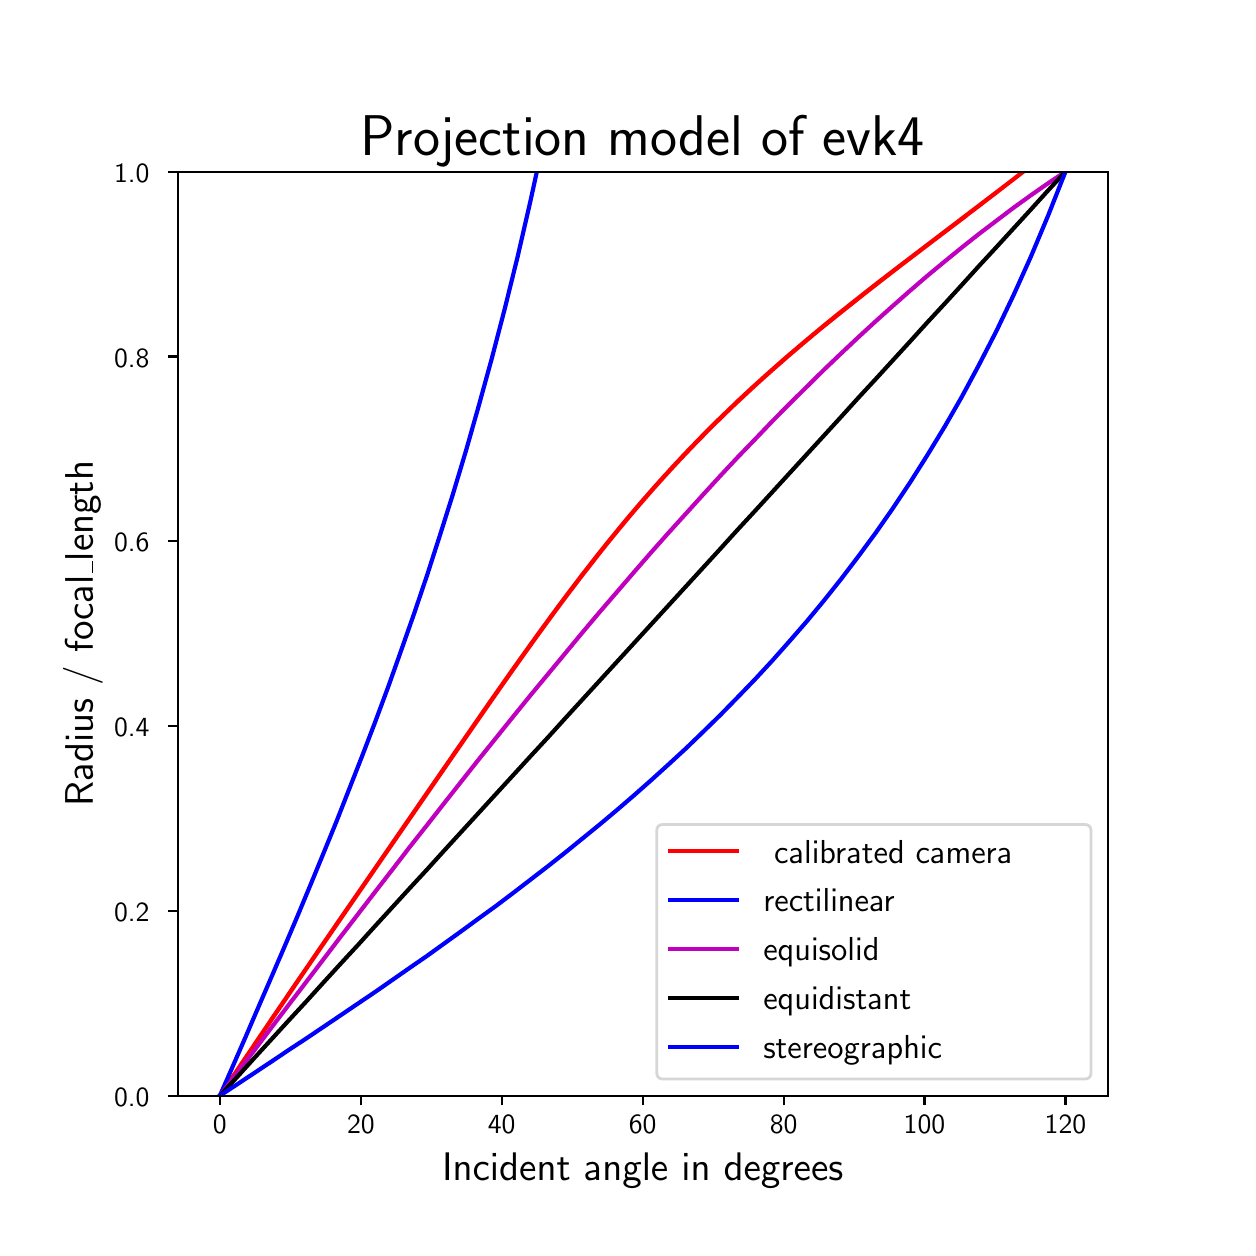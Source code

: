 \begingroup%
\makeatletter%
\begin{pgfpicture}%
\pgfpathrectangle{\pgfpointorigin}{\pgfqpoint{6.0in}{6.0in}}%
\pgfusepath{use as bounding box, clip}%
\begin{pgfscope}%
\pgfsetbuttcap%
\pgfsetmiterjoin%
\definecolor{currentfill}{rgb}{1.0,1.0,1.0}%
\pgfsetfillcolor{currentfill}%
\pgfsetlinewidth{0.0pt}%
\definecolor{currentstroke}{rgb}{1.0,1.0,1.0}%
\pgfsetstrokecolor{currentstroke}%
\pgfsetdash{}{0pt}%
\pgfpathmoveto{\pgfqpoint{0.0in}{0.0in}}%
\pgfpathlineto{\pgfqpoint{6.0in}{0.0in}}%
\pgfpathlineto{\pgfqpoint{6.0in}{6.0in}}%
\pgfpathlineto{\pgfqpoint{0.0in}{6.0in}}%
\pgfpathlineto{\pgfqpoint{0.0in}{0.0in}}%
\pgfpathclose%
\pgfusepath{fill}%
\end{pgfscope}%
\begin{pgfscope}%
\pgfsetbuttcap%
\pgfsetmiterjoin%
\definecolor{currentfill}{rgb}{1.0,1.0,1.0}%
\pgfsetfillcolor{currentfill}%
\pgfsetlinewidth{0.0pt}%
\definecolor{currentstroke}{rgb}{0.0,0.0,0.0}%
\pgfsetstrokecolor{currentstroke}%
\pgfsetstrokeopacity{0.0}%
\pgfsetdash{}{0pt}%
\pgfpathmoveto{\pgfqpoint{0.75in}{0.66in}}%
\pgfpathlineto{\pgfqpoint{5.4in}{0.66in}}%
\pgfpathlineto{\pgfqpoint{5.4in}{5.28in}}%
\pgfpathlineto{\pgfqpoint{0.75in}{5.28in}}%
\pgfpathlineto{\pgfqpoint{0.75in}{0.66in}}%
\pgfpathclose%
\pgfusepath{fill}%
\end{pgfscope}%
\begin{pgfscope}%
\pgfsetbuttcap%
\pgfsetroundjoin%
\definecolor{currentfill}{rgb}{0.0,0.0,0.0}%
\pgfsetfillcolor{currentfill}%
\pgfsetlinewidth{0.803pt}%
\definecolor{currentstroke}{rgb}{0.0,0.0,0.0}%
\pgfsetstrokecolor{currentstroke}%
\pgfsetdash{}{0pt}%
\pgfsys@defobject{currentmarker}{\pgfqpoint{0.0in}{-0.049in}}{\pgfqpoint{0.0in}{0.0in}}{%
\pgfpathmoveto{\pgfqpoint{0.0in}{0.0in}}%
\pgfpathlineto{\pgfqpoint{0.0in}{-0.049in}}%
\pgfusepath{stroke,fill}%
}%
\begin{pgfscope}%
\pgfsys@transformshift{0.961in}{0.66in}%
\pgfsys@useobject{currentmarker}{}%
\end{pgfscope}%
\end{pgfscope}%
\begin{pgfscope}%
\definecolor{textcolor}{rgb}{0.0,0.0,0.0}%
\pgfsetstrokecolor{textcolor}%
\pgfsetfillcolor{textcolor}%
\pgftext[x=0.961in,y=0.563in,,top]{\color{textcolor}{\sffamily\fontsize{10.0}{12.0}\selectfont\catcode`\^=\active\def^{\ifmmode\sp\else\^{}\fi}\catcode`\%=\active\def%{\%}0}}%
\end{pgfscope}%
\begin{pgfscope}%
\pgfsetbuttcap%
\pgfsetroundjoin%
\definecolor{currentfill}{rgb}{0.0,0.0,0.0}%
\pgfsetfillcolor{currentfill}%
\pgfsetlinewidth{0.803pt}%
\definecolor{currentstroke}{rgb}{0.0,0.0,0.0}%
\pgfsetstrokecolor{currentstroke}%
\pgfsetdash{}{0pt}%
\pgfsys@defobject{currentmarker}{\pgfqpoint{0.0in}{-0.049in}}{\pgfqpoint{0.0in}{0.0in}}{%
\pgfpathmoveto{\pgfqpoint{0.0in}{0.0in}}%
\pgfpathlineto{\pgfqpoint{0.0in}{-0.049in}}%
\pgfusepath{stroke,fill}%
}%
\begin{pgfscope}%
\pgfsys@transformshift{1.666in}{0.66in}%
\pgfsys@useobject{currentmarker}{}%
\end{pgfscope}%
\end{pgfscope}%
\begin{pgfscope}%
\definecolor{textcolor}{rgb}{0.0,0.0,0.0}%
\pgfsetstrokecolor{textcolor}%
\pgfsetfillcolor{textcolor}%
\pgftext[x=1.666in,y=0.563in,,top]{\color{textcolor}{\sffamily\fontsize{10.0}{12.0}\selectfont\catcode`\^=\active\def^{\ifmmode\sp\else\^{}\fi}\catcode`\%=\active\def%{\%}20}}%
\end{pgfscope}%
\begin{pgfscope}%
\pgfsetbuttcap%
\pgfsetroundjoin%
\definecolor{currentfill}{rgb}{0.0,0.0,0.0}%
\pgfsetfillcolor{currentfill}%
\pgfsetlinewidth{0.803pt}%
\definecolor{currentstroke}{rgb}{0.0,0.0,0.0}%
\pgfsetstrokecolor{currentstroke}%
\pgfsetdash{}{0pt}%
\pgfsys@defobject{currentmarker}{\pgfqpoint{0.0in}{-0.049in}}{\pgfqpoint{0.0in}{0.0in}}{%
\pgfpathmoveto{\pgfqpoint{0.0in}{0.0in}}%
\pgfpathlineto{\pgfqpoint{0.0in}{-0.049in}}%
\pgfusepath{stroke,fill}%
}%
\begin{pgfscope}%
\pgfsys@transformshift{2.37in}{0.66in}%
\pgfsys@useobject{currentmarker}{}%
\end{pgfscope}%
\end{pgfscope}%
\begin{pgfscope}%
\definecolor{textcolor}{rgb}{0.0,0.0,0.0}%
\pgfsetstrokecolor{textcolor}%
\pgfsetfillcolor{textcolor}%
\pgftext[x=2.37in,y=0.563in,,top]{\color{textcolor}{\sffamily\fontsize{10.0}{12.0}\selectfont\catcode`\^=\active\def^{\ifmmode\sp\else\^{}\fi}\catcode`\%=\active\def%{\%}40}}%
\end{pgfscope}%
\begin{pgfscope}%
\pgfsetbuttcap%
\pgfsetroundjoin%
\definecolor{currentfill}{rgb}{0.0,0.0,0.0}%
\pgfsetfillcolor{currentfill}%
\pgfsetlinewidth{0.803pt}%
\definecolor{currentstroke}{rgb}{0.0,0.0,0.0}%
\pgfsetstrokecolor{currentstroke}%
\pgfsetdash{}{0pt}%
\pgfsys@defobject{currentmarker}{\pgfqpoint{0.0in}{-0.049in}}{\pgfqpoint{0.0in}{0.0in}}{%
\pgfpathmoveto{\pgfqpoint{0.0in}{0.0in}}%
\pgfpathlineto{\pgfqpoint{0.0in}{-0.049in}}%
\pgfusepath{stroke,fill}%
}%
\begin{pgfscope}%
\pgfsys@transformshift{3.075in}{0.66in}%
\pgfsys@useobject{currentmarker}{}%
\end{pgfscope}%
\end{pgfscope}%
\begin{pgfscope}%
\definecolor{textcolor}{rgb}{0.0,0.0,0.0}%
\pgfsetstrokecolor{textcolor}%
\pgfsetfillcolor{textcolor}%
\pgftext[x=3.075in,y=0.563in,,top]{\color{textcolor}{\sffamily\fontsize{10.0}{12.0}\selectfont\catcode`\^=\active\def^{\ifmmode\sp\else\^{}\fi}\catcode`\%=\active\def%{\%}60}}%
\end{pgfscope}%
\begin{pgfscope}%
\pgfsetbuttcap%
\pgfsetroundjoin%
\definecolor{currentfill}{rgb}{0.0,0.0,0.0}%
\pgfsetfillcolor{currentfill}%
\pgfsetlinewidth{0.803pt}%
\definecolor{currentstroke}{rgb}{0.0,0.0,0.0}%
\pgfsetstrokecolor{currentstroke}%
\pgfsetdash{}{0pt}%
\pgfsys@defobject{currentmarker}{\pgfqpoint{0.0in}{-0.049in}}{\pgfqpoint{0.0in}{0.0in}}{%
\pgfpathmoveto{\pgfqpoint{0.0in}{0.0in}}%
\pgfpathlineto{\pgfqpoint{0.0in}{-0.049in}}%
\pgfusepath{stroke,fill}%
}%
\begin{pgfscope}%
\pgfsys@transformshift{3.78in}{0.66in}%
\pgfsys@useobject{currentmarker}{}%
\end{pgfscope}%
\end{pgfscope}%
\begin{pgfscope}%
\definecolor{textcolor}{rgb}{0.0,0.0,0.0}%
\pgfsetstrokecolor{textcolor}%
\pgfsetfillcolor{textcolor}%
\pgftext[x=3.78in,y=0.563in,,top]{\color{textcolor}{\sffamily\fontsize{10.0}{12.0}\selectfont\catcode`\^=\active\def^{\ifmmode\sp\else\^{}\fi}\catcode`\%=\active\def%{\%}80}}%
\end{pgfscope}%
\begin{pgfscope}%
\pgfsetbuttcap%
\pgfsetroundjoin%
\definecolor{currentfill}{rgb}{0.0,0.0,0.0}%
\pgfsetfillcolor{currentfill}%
\pgfsetlinewidth{0.803pt}%
\definecolor{currentstroke}{rgb}{0.0,0.0,0.0}%
\pgfsetstrokecolor{currentstroke}%
\pgfsetdash{}{0pt}%
\pgfsys@defobject{currentmarker}{\pgfqpoint{0.0in}{-0.049in}}{\pgfqpoint{0.0in}{0.0in}}{%
\pgfpathmoveto{\pgfqpoint{0.0in}{0.0in}}%
\pgfpathlineto{\pgfqpoint{0.0in}{-0.049in}}%
\pgfusepath{stroke,fill}%
}%
\begin{pgfscope}%
\pgfsys@transformshift{4.484in}{0.66in}%
\pgfsys@useobject{currentmarker}{}%
\end{pgfscope}%
\end{pgfscope}%
\begin{pgfscope}%
\definecolor{textcolor}{rgb}{0.0,0.0,0.0}%
\pgfsetstrokecolor{textcolor}%
\pgfsetfillcolor{textcolor}%
\pgftext[x=4.484in,y=0.563in,,top]{\color{textcolor}{\sffamily\fontsize{10.0}{12.0}\selectfont\catcode`\^=\active\def^{\ifmmode\sp\else\^{}\fi}\catcode`\%=\active\def%{\%}100}}%
\end{pgfscope}%
\begin{pgfscope}%
\pgfsetbuttcap%
\pgfsetroundjoin%
\definecolor{currentfill}{rgb}{0.0,0.0,0.0}%
\pgfsetfillcolor{currentfill}%
\pgfsetlinewidth{0.803pt}%
\definecolor{currentstroke}{rgb}{0.0,0.0,0.0}%
\pgfsetstrokecolor{currentstroke}%
\pgfsetdash{}{0pt}%
\pgfsys@defobject{currentmarker}{\pgfqpoint{0.0in}{-0.049in}}{\pgfqpoint{0.0in}{0.0in}}{%
\pgfpathmoveto{\pgfqpoint{0.0in}{0.0in}}%
\pgfpathlineto{\pgfqpoint{0.0in}{-0.049in}}%
\pgfusepath{stroke,fill}%
}%
\begin{pgfscope}%
\pgfsys@transformshift{5.189in}{0.66in}%
\pgfsys@useobject{currentmarker}{}%
\end{pgfscope}%
\end{pgfscope}%
\begin{pgfscope}%
\definecolor{textcolor}{rgb}{0.0,0.0,0.0}%
\pgfsetstrokecolor{textcolor}%
\pgfsetfillcolor{textcolor}%
\pgftext[x=5.189in,y=0.563in,,top]{\color{textcolor}{\sffamily\fontsize{10.0}{12.0}\selectfont\catcode`\^=\active\def^{\ifmmode\sp\else\^{}\fi}\catcode`\%=\active\def%{\%}120}}%
\end{pgfscope}%
\begin{pgfscope}%
\definecolor{textcolor}{rgb}{0.0,0.0,0.0}%
\pgfsetstrokecolor{textcolor}%
\pgfsetfillcolor{textcolor}%
\pgftext[x=3.075in,y=0.373in,,top]{\color{textcolor}{\sffamily\fontsize{15.0}{18.0}\selectfont\catcode`\^=\active\def^{\ifmmode\sp\else\^{}\fi}\catcode`\%=\active\def%{\%}Incident angle in degrees}}%
\end{pgfscope}%
\begin{pgfscope}%
\pgfsetbuttcap%
\pgfsetroundjoin%
\definecolor{currentfill}{rgb}{0.0,0.0,0.0}%
\pgfsetfillcolor{currentfill}%
\pgfsetlinewidth{0.803pt}%
\definecolor{currentstroke}{rgb}{0.0,0.0,0.0}%
\pgfsetstrokecolor{currentstroke}%
\pgfsetdash{}{0pt}%
\pgfsys@defobject{currentmarker}{\pgfqpoint{-0.049in}{0.0in}}{\pgfqpoint{-0.0in}{0.0in}}{%
\pgfpathmoveto{\pgfqpoint{-0.0in}{0.0in}}%
\pgfpathlineto{\pgfqpoint{-0.049in}{0.0in}}%
\pgfusepath{stroke,fill}%
}%
\begin{pgfscope}%
\pgfsys@transformshift{0.75in}{0.66in}%
\pgfsys@useobject{currentmarker}{}%
\end{pgfscope}%
\end{pgfscope}%
\begin{pgfscope}%
\definecolor{textcolor}{rgb}{0.0,0.0,0.0}%
\pgfsetstrokecolor{textcolor}%
\pgfsetfillcolor{textcolor}%
\pgftext[x=0.432in, y=0.607in, left, base]{\color{textcolor}{\sffamily\fontsize{10.0}{12.0}\selectfont\catcode`\^=\active\def^{\ifmmode\sp\else\^{}\fi}\catcode`\%=\active\def%{\%}0.0}}%
\end{pgfscope}%
\begin{pgfscope}%
\pgfsetbuttcap%
\pgfsetroundjoin%
\definecolor{currentfill}{rgb}{0.0,0.0,0.0}%
\pgfsetfillcolor{currentfill}%
\pgfsetlinewidth{0.803pt}%
\definecolor{currentstroke}{rgb}{0.0,0.0,0.0}%
\pgfsetstrokecolor{currentstroke}%
\pgfsetdash{}{0pt}%
\pgfsys@defobject{currentmarker}{\pgfqpoint{-0.049in}{0.0in}}{\pgfqpoint{-0.0in}{0.0in}}{%
\pgfpathmoveto{\pgfqpoint{-0.0in}{0.0in}}%
\pgfpathlineto{\pgfqpoint{-0.049in}{0.0in}}%
\pgfusepath{stroke,fill}%
}%
\begin{pgfscope}%
\pgfsys@transformshift{0.75in}{1.584in}%
\pgfsys@useobject{currentmarker}{}%
\end{pgfscope}%
\end{pgfscope}%
\begin{pgfscope}%
\definecolor{textcolor}{rgb}{0.0,0.0,0.0}%
\pgfsetstrokecolor{textcolor}%
\pgfsetfillcolor{textcolor}%
\pgftext[x=0.432in, y=1.531in, left, base]{\color{textcolor}{\sffamily\fontsize{10.0}{12.0}\selectfont\catcode`\^=\active\def^{\ifmmode\sp\else\^{}\fi}\catcode`\%=\active\def%{\%}0.2}}%
\end{pgfscope}%
\begin{pgfscope}%
\pgfsetbuttcap%
\pgfsetroundjoin%
\definecolor{currentfill}{rgb}{0.0,0.0,0.0}%
\pgfsetfillcolor{currentfill}%
\pgfsetlinewidth{0.803pt}%
\definecolor{currentstroke}{rgb}{0.0,0.0,0.0}%
\pgfsetstrokecolor{currentstroke}%
\pgfsetdash{}{0pt}%
\pgfsys@defobject{currentmarker}{\pgfqpoint{-0.049in}{0.0in}}{\pgfqpoint{-0.0in}{0.0in}}{%
\pgfpathmoveto{\pgfqpoint{-0.0in}{0.0in}}%
\pgfpathlineto{\pgfqpoint{-0.049in}{0.0in}}%
\pgfusepath{stroke,fill}%
}%
\begin{pgfscope}%
\pgfsys@transformshift{0.75in}{2.508in}%
\pgfsys@useobject{currentmarker}{}%
\end{pgfscope}%
\end{pgfscope}%
\begin{pgfscope}%
\definecolor{textcolor}{rgb}{0.0,0.0,0.0}%
\pgfsetstrokecolor{textcolor}%
\pgfsetfillcolor{textcolor}%
\pgftext[x=0.432in, y=2.455in, left, base]{\color{textcolor}{\sffamily\fontsize{10.0}{12.0}\selectfont\catcode`\^=\active\def^{\ifmmode\sp\else\^{}\fi}\catcode`\%=\active\def%{\%}0.4}}%
\end{pgfscope}%
\begin{pgfscope}%
\pgfsetbuttcap%
\pgfsetroundjoin%
\definecolor{currentfill}{rgb}{0.0,0.0,0.0}%
\pgfsetfillcolor{currentfill}%
\pgfsetlinewidth{0.803pt}%
\definecolor{currentstroke}{rgb}{0.0,0.0,0.0}%
\pgfsetstrokecolor{currentstroke}%
\pgfsetdash{}{0pt}%
\pgfsys@defobject{currentmarker}{\pgfqpoint{-0.049in}{0.0in}}{\pgfqpoint{-0.0in}{0.0in}}{%
\pgfpathmoveto{\pgfqpoint{-0.0in}{0.0in}}%
\pgfpathlineto{\pgfqpoint{-0.049in}{0.0in}}%
\pgfusepath{stroke,fill}%
}%
\begin{pgfscope}%
\pgfsys@transformshift{0.75in}{3.432in}%
\pgfsys@useobject{currentmarker}{}%
\end{pgfscope}%
\end{pgfscope}%
\begin{pgfscope}%
\definecolor{textcolor}{rgb}{0.0,0.0,0.0}%
\pgfsetstrokecolor{textcolor}%
\pgfsetfillcolor{textcolor}%
\pgftext[x=0.432in, y=3.379in, left, base]{\color{textcolor}{\sffamily\fontsize{10.0}{12.0}\selectfont\catcode`\^=\active\def^{\ifmmode\sp\else\^{}\fi}\catcode`\%=\active\def%{\%}0.6}}%
\end{pgfscope}%
\begin{pgfscope}%
\pgfsetbuttcap%
\pgfsetroundjoin%
\definecolor{currentfill}{rgb}{0.0,0.0,0.0}%
\pgfsetfillcolor{currentfill}%
\pgfsetlinewidth{0.803pt}%
\definecolor{currentstroke}{rgb}{0.0,0.0,0.0}%
\pgfsetstrokecolor{currentstroke}%
\pgfsetdash{}{0pt}%
\pgfsys@defobject{currentmarker}{\pgfqpoint{-0.049in}{0.0in}}{\pgfqpoint{-0.0in}{0.0in}}{%
\pgfpathmoveto{\pgfqpoint{-0.0in}{0.0in}}%
\pgfpathlineto{\pgfqpoint{-0.049in}{0.0in}}%
\pgfusepath{stroke,fill}%
}%
\begin{pgfscope}%
\pgfsys@transformshift{0.75in}{4.356in}%
\pgfsys@useobject{currentmarker}{}%
\end{pgfscope}%
\end{pgfscope}%
\begin{pgfscope}%
\definecolor{textcolor}{rgb}{0.0,0.0,0.0}%
\pgfsetstrokecolor{textcolor}%
\pgfsetfillcolor{textcolor}%
\pgftext[x=0.432in, y=4.303in, left, base]{\color{textcolor}{\sffamily\fontsize{10.0}{12.0}\selectfont\catcode`\^=\active\def^{\ifmmode\sp\else\^{}\fi}\catcode`\%=\active\def%{\%}0.8}}%
\end{pgfscope}%
\begin{pgfscope}%
\pgfsetbuttcap%
\pgfsetroundjoin%
\definecolor{currentfill}{rgb}{0.0,0.0,0.0}%
\pgfsetfillcolor{currentfill}%
\pgfsetlinewidth{0.803pt}%
\definecolor{currentstroke}{rgb}{0.0,0.0,0.0}%
\pgfsetstrokecolor{currentstroke}%
\pgfsetdash{}{0pt}%
\pgfsys@defobject{currentmarker}{\pgfqpoint{-0.049in}{0.0in}}{\pgfqpoint{-0.0in}{0.0in}}{%
\pgfpathmoveto{\pgfqpoint{-0.0in}{0.0in}}%
\pgfpathlineto{\pgfqpoint{-0.049in}{0.0in}}%
\pgfusepath{stroke,fill}%
}%
\begin{pgfscope}%
\pgfsys@transformshift{0.75in}{5.28in}%
\pgfsys@useobject{currentmarker}{}%
\end{pgfscope}%
\end{pgfscope}%
\begin{pgfscope}%
\definecolor{textcolor}{rgb}{0.0,0.0,0.0}%
\pgfsetstrokecolor{textcolor}%
\pgfsetfillcolor{textcolor}%
\pgftext[x=0.432in, y=5.227in, left, base]{\color{textcolor}{\sffamily\fontsize{10.0}{12.0}\selectfont\catcode`\^=\active\def^{\ifmmode\sp\else\^{}\fi}\catcode`\%=\active\def%{\%}1.0}}%
\end{pgfscope}%
\begin{pgfscope}%
\definecolor{textcolor}{rgb}{0.0,0.0,0.0}%
\pgfsetstrokecolor{textcolor}%
\pgfsetfillcolor{textcolor}%
\pgftext[x=0.376in,y=2.97in,,bottom,rotate=90.0]{\color{textcolor}{\sffamily\fontsize{15.0}{18.0}\selectfont\catcode`\^=\active\def^{\ifmmode\sp\else\^{}\fi}\catcode`\%=\active\def%{\%}Radius / focal\_length}}%
\end{pgfscope}%
\begin{pgfscope}%
\pgfpathrectangle{\pgfqpoint{0.75in}{0.66in}}{\pgfqpoint{4.65in}{4.62in}}%
\pgfusepath{clip}%
\pgfsetrectcap%
\pgfsetroundjoin%
\pgfsetlinewidth{1.506pt}%
\definecolor{currentstroke}{rgb}{1.0,0.0,0.0}%
\pgfsetstrokecolor{currentstroke}%
\pgfsetdash{}{0pt}%
\pgfpathmoveto{\pgfqpoint{4.978in}{5.28in}}%
\pgfpathlineto{\pgfqpoint{4.837in}{5.171in}}%
\pgfpathlineto{\pgfqpoint{4.275in}{4.743in}}%
\pgfpathlineto{\pgfqpoint{4.141in}{4.638in}}%
\pgfpathlineto{\pgfqpoint{4.013in}{4.535in}}%
\pgfpathlineto{\pgfqpoint{3.889in}{4.433in}}%
\pgfpathlineto{\pgfqpoint{3.771in}{4.332in}}%
\pgfpathlineto{\pgfqpoint{3.66in}{4.233in}}%
\pgfpathlineto{\pgfqpoint{3.554in}{4.136in}}%
\pgfpathlineto{\pgfqpoint{3.455in}{4.04in}}%
\pgfpathlineto{\pgfqpoint{3.361in}{3.946in}}%
\pgfpathlineto{\pgfqpoint{3.272in}{3.854in}}%
\pgfpathlineto{\pgfqpoint{3.19in}{3.764in}}%
\pgfpathlineto{\pgfqpoint{3.112in}{3.677in}}%
\pgfpathlineto{\pgfqpoint{3.038in}{3.592in}}%
\pgfpathlineto{\pgfqpoint{2.97in}{3.511in}}%
\pgfpathlineto{\pgfqpoint{2.906in}{3.432in}}%
\pgfpathlineto{\pgfqpoint{2.79in}{3.286in}}%
\pgfpathlineto{\pgfqpoint{2.691in}{3.156in}}%
\pgfpathlineto{\pgfqpoint{2.574in}{2.997in}}%
\pgfpathlineto{\pgfqpoint{2.46in}{2.839in}}%
\pgfpathlineto{\pgfqpoint{2.664in}{3.12in}}%
\pgfpathlineto{\pgfqpoint{2.759in}{3.245in}}%
\pgfpathlineto{\pgfqpoint{2.869in}{3.387in}}%
\pgfpathlineto{\pgfqpoint{2.931in}{3.463in}}%
\pgfpathlineto{\pgfqpoint{2.997in}{3.543in}}%
\pgfpathlineto{\pgfqpoint{3.067in}{3.626in}}%
\pgfpathlineto{\pgfqpoint{3.142in}{3.711in}}%
\pgfpathlineto{\pgfqpoint{3.222in}{3.8in}}%
\pgfpathlineto{\pgfqpoint{3.307in}{3.89in}}%
\pgfpathlineto{\pgfqpoint{3.397in}{3.983in}}%
\pgfpathlineto{\pgfqpoint{3.494in}{4.078in}}%
\pgfpathlineto{\pgfqpoint{3.596in}{4.174in}}%
\pgfpathlineto{\pgfqpoint{3.704in}{4.272in}}%
\pgfpathlineto{\pgfqpoint{3.818in}{4.372in}}%
\pgfpathlineto{\pgfqpoint{3.938in}{4.474in}}%
\pgfpathlineto{\pgfqpoint{4.063in}{4.576in}}%
\pgfpathlineto{\pgfqpoint{4.194in}{4.68in}}%
\pgfpathlineto{\pgfqpoint{4.329in}{4.785in}}%
\pgfpathlineto{\pgfqpoint{4.903in}{5.222in}}%
\pgfpathlineto{\pgfqpoint{4.614in}{5.001in}}%
\pgfpathlineto{\pgfqpoint{4.329in}{4.784in}}%
\pgfpathlineto{\pgfqpoint{4.191in}{4.677in}}%
\pgfpathlineto{\pgfqpoint{4.057in}{4.571in}}%
\pgfpathlineto{\pgfqpoint{3.928in}{4.466in}}%
\pgfpathlineto{\pgfqpoint{3.806in}{4.362in}}%
\pgfpathlineto{\pgfqpoint{3.689in}{4.26in}}%
\pgfpathlineto{\pgfqpoint{3.579in}{4.158in}}%
\pgfpathlineto{\pgfqpoint{3.474in}{4.059in}}%
\pgfpathlineto{\pgfqpoint{3.376in}{3.961in}}%
\pgfpathlineto{\pgfqpoint{3.283in}{3.865in}}%
\pgfpathlineto{\pgfqpoint{3.195in}{3.77in}}%
\pgfpathlineto{\pgfqpoint{3.113in}{3.678in}}%
\pgfpathlineto{\pgfqpoint{3.035in}{3.589in}}%
\pgfpathlineto{\pgfqpoint{2.962in}{3.502in}}%
\pgfpathlineto{\pgfqpoint{2.894in}{3.418in}}%
\pgfpathlineto{\pgfqpoint{2.769in}{3.259in}}%
\pgfpathlineto{\pgfqpoint{2.661in}{3.115in}}%
\pgfpathlineto{\pgfqpoint{2.568in}{2.989in}}%
\pgfpathlineto{\pgfqpoint{2.434in}{2.802in}}%
\pgfpathlineto{\pgfqpoint{2.375in}{2.718in}}%
\pgfpathlineto{\pgfqpoint{2.545in}{2.958in}}%
\pgfpathlineto{\pgfqpoint{2.633in}{3.078in}}%
\pgfpathlineto{\pgfqpoint{2.738in}{3.218in}}%
\pgfpathlineto{\pgfqpoint{2.858in}{3.372in}}%
\pgfpathlineto{\pgfqpoint{2.924in}{3.455in}}%
\pgfpathlineto{\pgfqpoint{2.995in}{3.54in}}%
\pgfpathlineto{\pgfqpoint{3.069in}{3.629in}}%
\pgfpathlineto{\pgfqpoint{3.149in}{3.719in}}%
\pgfpathlineto{\pgfqpoint{3.234in}{3.812in}}%
\pgfpathlineto{\pgfqpoint{3.324in}{3.907in}}%
\pgfpathlineto{\pgfqpoint{3.419in}{4.004in}}%
\pgfpathlineto{\pgfqpoint{3.52in}{4.103in}}%
\pgfpathlineto{\pgfqpoint{3.627in}{4.204in}}%
\pgfpathlineto{\pgfqpoint{3.741in}{4.305in}}%
\pgfpathlineto{\pgfqpoint{3.86in}{4.409in}}%
\pgfpathlineto{\pgfqpoint{3.985in}{4.513in}}%
\pgfpathlineto{\pgfqpoint{4.116in}{4.618in}}%
\pgfpathlineto{\pgfqpoint{4.252in}{4.725in}}%
\pgfpathlineto{\pgfqpoint{4.535in}{4.941in}}%
\pgfpathlineto{\pgfqpoint{4.83in}{5.166in}}%
\pgfpathlineto{\pgfqpoint{4.391in}{4.832in}}%
\pgfpathlineto{\pgfqpoint{4.249in}{4.723in}}%
\pgfpathlineto{\pgfqpoint{4.111in}{4.614in}}%
\pgfpathlineto{\pgfqpoint{3.977in}{4.506in}}%
\pgfpathlineto{\pgfqpoint{3.849in}{4.399in}}%
\pgfpathlineto{\pgfqpoint{3.728in}{4.294in}}%
\pgfpathlineto{\pgfqpoint{3.612in}{4.189in}}%
\pgfpathlineto{\pgfqpoint{3.502in}{4.086in}}%
\pgfpathlineto{\pgfqpoint{3.399in}{3.985in}}%
\pgfpathlineto{\pgfqpoint{3.301in}{3.884in}}%
\pgfpathlineto{\pgfqpoint{3.209in}{3.786in}}%
\pgfpathlineto{\pgfqpoint{3.123in}{3.69in}}%
\pgfpathlineto{\pgfqpoint{3.041in}{3.595in}}%
\pgfpathlineto{\pgfqpoint{2.963in}{3.503in}}%
\pgfpathlineto{\pgfqpoint{2.89in}{3.413in}}%
\pgfpathlineto{\pgfqpoint{2.822in}{3.327in}}%
\pgfpathlineto{\pgfqpoint{2.696in}{3.162in}}%
\pgfpathlineto{\pgfqpoint{2.585in}{3.013in}}%
\pgfpathlineto{\pgfqpoint{2.449in}{2.824in}}%
\pgfpathlineto{\pgfqpoint{2.291in}{2.598in}}%
\pgfpathlineto{\pgfqpoint{2.513in}{2.913in}}%
\pgfpathlineto{\pgfqpoint{2.611in}{3.049in}}%
\pgfpathlineto{\pgfqpoint{2.726in}{3.202in}}%
\pgfpathlineto{\pgfqpoint{2.789in}{3.284in}}%
\pgfpathlineto{\pgfqpoint{2.855in}{3.37in}}%
\pgfpathlineto{\pgfqpoint{2.926in}{3.458in}}%
\pgfpathlineto{\pgfqpoint{3.001in}{3.549in}}%
\pgfpathlineto{\pgfqpoint{3.081in}{3.642in}}%
\pgfpathlineto{\pgfqpoint{3.165in}{3.737in}}%
\pgfpathlineto{\pgfqpoint{3.255in}{3.835in}}%
\pgfpathlineto{\pgfqpoint{3.349in}{3.934in}}%
\pgfpathlineto{\pgfqpoint{3.45in}{4.035in}}%
\pgfpathlineto{\pgfqpoint{3.556in}{4.137in}}%
\pgfpathlineto{\pgfqpoint{3.669in}{4.241in}}%
\pgfpathlineto{\pgfqpoint{3.787in}{4.346in}}%
\pgfpathlineto{\pgfqpoint{3.912in}{4.452in}}%
\pgfpathlineto{\pgfqpoint{4.043in}{4.56in}}%
\pgfpathlineto{\pgfqpoint{4.179in}{4.668in}}%
\pgfpathlineto{\pgfqpoint{4.319in}{4.777in}}%
\pgfpathlineto{\pgfqpoint{4.463in}{4.887in}}%
\pgfpathlineto{\pgfqpoint{4.76in}{5.112in}}%
\pgfpathlineto{\pgfqpoint{4.316in}{4.775in}}%
\pgfpathlineto{\pgfqpoint{4.174in}{4.664in}}%
\pgfpathlineto{\pgfqpoint{4.035in}{4.554in}}%
\pgfpathlineto{\pgfqpoint{3.902in}{4.444in}}%
\pgfpathlineto{\pgfqpoint{3.775in}{4.336in}}%
\pgfpathlineto{\pgfqpoint{3.654in}{4.228in}}%
\pgfpathlineto{\pgfqpoint{3.54in}{4.122in}}%
\pgfpathlineto{\pgfqpoint{3.431in}{4.017in}}%
\pgfpathlineto{\pgfqpoint{3.329in}{3.913in}}%
\pgfpathlineto{\pgfqpoint{3.232in}{3.811in}}%
\pgfpathlineto{\pgfqpoint{3.141in}{3.71in}}%
\pgfpathlineto{\pgfqpoint{3.055in}{3.611in}}%
\pgfpathlineto{\pgfqpoint{2.973in}{3.515in}}%
\pgfpathlineto{\pgfqpoint{2.896in}{3.42in}}%
\pgfpathlineto{\pgfqpoint{2.822in}{3.328in}}%
\pgfpathlineto{\pgfqpoint{2.753in}{3.238in}}%
\pgfpathlineto{\pgfqpoint{2.626in}{3.068in}}%
\pgfpathlineto{\pgfqpoint{2.513in}{2.913in}}%
\pgfpathlineto{\pgfqpoint{2.372in}{2.715in}}%
\pgfpathlineto{\pgfqpoint{2.207in}{2.477in}}%
\pgfpathlineto{\pgfqpoint{2.489in}{2.88in}}%
\pgfpathlineto{\pgfqpoint{2.599in}{3.032in}}%
\pgfpathlineto{\pgfqpoint{2.723in}{3.199in}}%
\pgfpathlineto{\pgfqpoint{2.791in}{3.287in}}%
\pgfpathlineto{\pgfqpoint{2.862in}{3.378in}}%
\pgfpathlineto{\pgfqpoint{2.937in}{3.471in}}%
\pgfpathlineto{\pgfqpoint{3.017in}{3.567in}}%
\pgfpathlineto{\pgfqpoint{3.101in}{3.665in}}%
\pgfpathlineto{\pgfqpoint{3.19in}{3.765in}}%
\pgfpathlineto{\pgfqpoint{3.285in}{3.867in}}%
\pgfpathlineto{\pgfqpoint{3.384in}{3.97in}}%
\pgfpathlineto{\pgfqpoint{3.49in}{4.074in}}%
\pgfpathlineto{\pgfqpoint{3.602in}{4.18in}}%
\pgfpathlineto{\pgfqpoint{3.72in}{4.287in}}%
\pgfpathlineto{\pgfqpoint{3.844in}{4.395in}}%
\pgfpathlineto{\pgfqpoint{3.975in}{4.504in}}%
\pgfpathlineto{\pgfqpoint{4.11in}{4.614in}}%
\pgfpathlineto{\pgfqpoint{4.251in}{4.725in}}%
\pgfpathlineto{\pgfqpoint{4.396in}{4.836in}}%
\pgfpathlineto{\pgfqpoint{4.694in}{5.061in}}%
\pgfpathlineto{\pgfqpoint{4.393in}{4.833in}}%
\pgfpathlineto{\pgfqpoint{4.246in}{4.72in}}%
\pgfpathlineto{\pgfqpoint{4.103in}{4.608in}}%
\pgfpathlineto{\pgfqpoint{3.965in}{4.496in}}%
\pgfpathlineto{\pgfqpoint{3.832in}{4.385in}}%
\pgfpathlineto{\pgfqpoint{3.706in}{4.275in}}%
\pgfpathlineto{\pgfqpoint{3.586in}{4.166in}}%
\pgfpathlineto{\pgfqpoint{3.473in}{4.057in}}%
\pgfpathlineto{\pgfqpoint{3.365in}{3.95in}}%
\pgfpathlineto{\pgfqpoint{3.264in}{3.845in}}%
\pgfpathlineto{\pgfqpoint{3.168in}{3.74in}}%
\pgfpathlineto{\pgfqpoint{3.077in}{3.637in}}%
\pgfpathlineto{\pgfqpoint{2.991in}{3.536in}}%
\pgfpathlineto{\pgfqpoint{2.909in}{3.437in}}%
\pgfpathlineto{\pgfqpoint{2.832in}{3.34in}}%
\pgfpathlineto{\pgfqpoint{2.758in}{3.245in}}%
\pgfpathlineto{\pgfqpoint{2.622in}{3.063in}}%
\pgfpathlineto{\pgfqpoint{2.499in}{2.894in}}%
\pgfpathlineto{\pgfqpoint{2.342in}{2.671in}}%
\pgfpathlineto{\pgfqpoint{2.123in}{2.357in}}%
\pgfpathlineto{\pgfqpoint{2.421in}{2.785in}}%
\pgfpathlineto{\pgfqpoint{2.534in}{2.943in}}%
\pgfpathlineto{\pgfqpoint{2.661in}{3.116in}}%
\pgfpathlineto{\pgfqpoint{2.73in}{3.207in}}%
\pgfpathlineto{\pgfqpoint{2.802in}{3.301in}}%
\pgfpathlineto{\pgfqpoint{2.878in}{3.397in}}%
\pgfpathlineto{\pgfqpoint{2.958in}{3.496in}}%
\pgfpathlineto{\pgfqpoint{3.042in}{3.596in}}%
\pgfpathlineto{\pgfqpoint{3.131in}{3.699in}}%
\pgfpathlineto{\pgfqpoint{3.225in}{3.803in}}%
\pgfpathlineto{\pgfqpoint{3.324in}{3.908in}}%
\pgfpathlineto{\pgfqpoint{3.429in}{4.014in}}%
\pgfpathlineto{\pgfqpoint{3.54in}{4.122in}}%
\pgfpathlineto{\pgfqpoint{3.657in}{4.231in}}%
\pgfpathlineto{\pgfqpoint{3.781in}{4.341in}}%
\pgfpathlineto{\pgfqpoint{3.911in}{4.451in}}%
\pgfpathlineto{\pgfqpoint{4.047in}{4.563in}}%
\pgfpathlineto{\pgfqpoint{4.188in}{4.675in}}%
\pgfpathlineto{\pgfqpoint{4.333in}{4.788in}}%
\pgfpathlineto{\pgfqpoint{4.63in}{5.013in}}%
\pgfpathlineto{\pgfqpoint{4.327in}{4.783in}}%
\pgfpathlineto{\pgfqpoint{4.179in}{4.668in}}%
\pgfpathlineto{\pgfqpoint{4.036in}{4.555in}}%
\pgfpathlineto{\pgfqpoint{3.899in}{4.441in}}%
\pgfpathlineto{\pgfqpoint{3.767in}{4.329in}}%
\pgfpathlineto{\pgfqpoint{3.642in}{4.217in}}%
\pgfpathlineto{\pgfqpoint{3.523in}{4.106in}}%
\pgfpathlineto{\pgfqpoint{3.411in}{3.996in}}%
\pgfpathlineto{\pgfqpoint{3.304in}{3.887in}}%
\pgfpathlineto{\pgfqpoint{3.203in}{3.779in}}%
\pgfpathlineto{\pgfqpoint{3.108in}{3.673in}}%
\pgfpathlineto{\pgfqpoint{3.017in}{3.568in}}%
\pgfpathlineto{\pgfqpoint{2.931in}{3.464in}}%
\pgfpathlineto{\pgfqpoint{2.85in}{3.362in}}%
\pgfpathlineto{\pgfqpoint{2.772in}{3.262in}}%
\pgfpathlineto{\pgfqpoint{2.698in}{3.165in}}%
\pgfpathlineto{\pgfqpoint{2.559in}{2.977in}}%
\pgfpathlineto{\pgfqpoint{2.433in}{2.801in}}%
\pgfpathlineto{\pgfqpoint{2.27in}{2.569in}}%
\pgfpathlineto{\pgfqpoint{2.04in}{2.236in}}%
\pgfpathlineto{\pgfqpoint{2.413in}{2.772in}}%
\pgfpathlineto{\pgfqpoint{2.536in}{2.945in}}%
\pgfpathlineto{\pgfqpoint{2.672in}{3.131in}}%
\pgfpathlineto{\pgfqpoint{2.745in}{3.228in}}%
\pgfpathlineto{\pgfqpoint{2.822in}{3.327in}}%
\pgfpathlineto{\pgfqpoint{2.902in}{3.428in}}%
\pgfpathlineto{\pgfqpoint{2.987in}{3.531in}}%
\pgfpathlineto{\pgfqpoint{3.076in}{3.636in}}%
\pgfpathlineto{\pgfqpoint{3.169in}{3.742in}}%
\pgfpathlineto{\pgfqpoint{3.268in}{3.849in}}%
\pgfpathlineto{\pgfqpoint{3.372in}{3.958in}}%
\pgfpathlineto{\pgfqpoint{3.483in}{4.067in}}%
\pgfpathlineto{\pgfqpoint{3.6in}{4.178in}}%
\pgfpathlineto{\pgfqpoint{3.723in}{4.289in}}%
\pgfpathlineto{\pgfqpoint{3.852in}{4.402in}}%
\pgfpathlineto{\pgfqpoint{3.987in}{4.515in}}%
\pgfpathlineto{\pgfqpoint{4.129in}{4.628in}}%
\pgfpathlineto{\pgfqpoint{4.275in}{4.743in}}%
\pgfpathlineto{\pgfqpoint{4.571in}{4.968in}}%
\pgfpathlineto{\pgfqpoint{4.265in}{4.735in}}%
\pgfpathlineto{\pgfqpoint{4.118in}{4.62in}}%
\pgfpathlineto{\pgfqpoint{3.975in}{4.504in}}%
\pgfpathlineto{\pgfqpoint{3.838in}{4.39in}}%
\pgfpathlineto{\pgfqpoint{3.707in}{4.276in}}%
\pgfpathlineto{\pgfqpoint{3.583in}{4.162in}}%
\pgfpathlineto{\pgfqpoint{3.465in}{4.05in}}%
\pgfpathlineto{\pgfqpoint{3.353in}{3.938in}}%
\pgfpathlineto{\pgfqpoint{3.248in}{3.827in}}%
\pgfpathlineto{\pgfqpoint{3.147in}{3.717in}}%
\pgfpathlineto{\pgfqpoint{3.052in}{3.609in}}%
\pgfpathlineto{\pgfqpoint{2.962in}{3.501in}}%
\pgfpathlineto{\pgfqpoint{2.876in}{3.395in}}%
\pgfpathlineto{\pgfqpoint{2.794in}{3.291in}}%
\pgfpathlineto{\pgfqpoint{2.716in}{3.189in}}%
\pgfpathlineto{\pgfqpoint{2.64in}{3.088in}}%
\pgfpathlineto{\pgfqpoint{2.499in}{2.894in}}%
\pgfpathlineto{\pgfqpoint{2.37in}{2.712in}}%
\pgfpathlineto{\pgfqpoint{2.201in}{2.469in}}%
\pgfpathlineto{\pgfqpoint{1.957in}{2.116in}}%
\pgfpathlineto{\pgfqpoint{2.352in}{2.686in}}%
\pgfpathlineto{\pgfqpoint{2.479in}{2.866in}}%
\pgfpathlineto{\pgfqpoint{2.618in}{3.058in}}%
\pgfpathlineto{\pgfqpoint{2.693in}{3.158in}}%
\pgfpathlineto{\pgfqpoint{2.77in}{3.26in}}%
\pgfpathlineto{\pgfqpoint{2.851in}{3.364in}}%
\pgfpathlineto{\pgfqpoint{2.936in}{3.469in}}%
\pgfpathlineto{\pgfqpoint{3.025in}{3.576in}}%
\pgfpathlineto{\pgfqpoint{3.118in}{3.685in}}%
\pgfpathlineto{\pgfqpoint{3.217in}{3.794in}}%
\pgfpathlineto{\pgfqpoint{3.321in}{3.904in}}%
\pgfpathlineto{\pgfqpoint{3.431in}{4.016in}}%
\pgfpathlineto{\pgfqpoint{3.547in}{4.128in}}%
\pgfpathlineto{\pgfqpoint{3.669in}{4.241in}}%
\pgfpathlineto{\pgfqpoint{3.798in}{4.355in}}%
\pgfpathlineto{\pgfqpoint{3.933in}{4.47in}}%
\pgfpathlineto{\pgfqpoint{4.074in}{4.585in}}%
\pgfpathlineto{\pgfqpoint{4.22in}{4.7in}}%
\pgfpathlineto{\pgfqpoint{4.515in}{4.926in}}%
\pgfpathlineto{\pgfqpoint{4.208in}{4.691in}}%
\pgfpathlineto{\pgfqpoint{4.061in}{4.574in}}%
\pgfpathlineto{\pgfqpoint{3.918in}{4.457in}}%
\pgfpathlineto{\pgfqpoint{3.782in}{4.341in}}%
\pgfpathlineto{\pgfqpoint{3.652in}{4.226in}}%
\pgfpathlineto{\pgfqpoint{3.528in}{4.111in}}%
\pgfpathlineto{\pgfqpoint{3.411in}{3.997in}}%
\pgfpathlineto{\pgfqpoint{3.301in}{3.883in}}%
\pgfpathlineto{\pgfqpoint{3.196in}{3.771in}}%
\pgfpathlineto{\pgfqpoint{3.096in}{3.659in}}%
\pgfpathlineto{\pgfqpoint{3.001in}{3.548in}}%
\pgfpathlineto{\pgfqpoint{2.911in}{3.439in}}%
\pgfpathlineto{\pgfqpoint{2.825in}{3.331in}}%
\pgfpathlineto{\pgfqpoint{2.742in}{3.224in}}%
\pgfpathlineto{\pgfqpoint{2.663in}{3.119in}}%
\pgfpathlineto{\pgfqpoint{2.514in}{2.914in}}%
\pgfpathlineto{\pgfqpoint{2.375in}{2.719in}}%
\pgfpathlineto{\pgfqpoint{2.189in}{2.452in}}%
\pgfpathlineto{\pgfqpoint{1.874in}{1.995in}}%
\pgfpathlineto{\pgfqpoint{2.359in}{2.695in}}%
\pgfpathlineto{\pgfqpoint{2.496in}{2.889in}}%
\pgfpathlineto{\pgfqpoint{2.644in}{3.092in}}%
\pgfpathlineto{\pgfqpoint{2.722in}{3.197in}}%
\pgfpathlineto{\pgfqpoint{2.804in}{3.304in}}%
\pgfpathlineto{\pgfqpoint{2.889in}{3.411in}}%
\pgfpathlineto{\pgfqpoint{2.978in}{3.521in}}%
\pgfpathlineto{\pgfqpoint{3.072in}{3.631in}}%
\pgfpathlineto{\pgfqpoint{3.17in}{3.743in}}%
\pgfpathlineto{\pgfqpoint{3.274in}{3.855in}}%
\pgfpathlineto{\pgfqpoint{3.383in}{3.968in}}%
\pgfpathlineto{\pgfqpoint{3.498in}{4.082in}}%
\pgfpathlineto{\pgfqpoint{3.62in}{4.197in}}%
\pgfpathlineto{\pgfqpoint{3.749in}{4.312in}}%
\pgfpathlineto{\pgfqpoint{3.883in}{4.428in}}%
\pgfpathlineto{\pgfqpoint{4.024in}{4.545in}}%
\pgfpathlineto{\pgfqpoint{4.171in}{4.661in}}%
\pgfpathlineto{\pgfqpoint{4.463in}{4.887in}}%
\pgfpathlineto{\pgfqpoint{4.156in}{4.65in}}%
\pgfpathlineto{\pgfqpoint{4.008in}{4.532in}}%
\pgfpathlineto{\pgfqpoint{3.866in}{4.414in}}%
\pgfpathlineto{\pgfqpoint{3.731in}{4.297in}}%
\pgfpathlineto{\pgfqpoint{3.601in}{4.18in}}%
\pgfpathlineto{\pgfqpoint{3.479in}{4.063in}}%
\pgfpathlineto{\pgfqpoint{3.363in}{3.948in}}%
\pgfpathlineto{\pgfqpoint{3.253in}{3.833in}}%
\pgfpathlineto{\pgfqpoint{3.148in}{3.718in}}%
\pgfpathlineto{\pgfqpoint{3.049in}{3.605in}}%
\pgfpathlineto{\pgfqpoint{2.954in}{3.492in}}%
\pgfpathlineto{\pgfqpoint{2.864in}{3.38in}}%
\pgfpathlineto{\pgfqpoint{2.777in}{3.27in}}%
\pgfpathlineto{\pgfqpoint{2.694in}{3.16in}}%
\pgfpathlineto{\pgfqpoint{2.614in}{3.052in}}%
\pgfpathlineto{\pgfqpoint{2.462in}{2.842in}}%
\pgfpathlineto{\pgfqpoint{2.32in}{2.64in}}%
\pgfpathlineto{\pgfqpoint{2.068in}{2.277in}}%
\pgfpathlineto{\pgfqpoint{1.791in}{1.875in}}%
\pgfpathlineto{\pgfqpoint{2.306in}{2.621in}}%
\pgfpathlineto{\pgfqpoint{2.447in}{2.821in}}%
\pgfpathlineto{\pgfqpoint{2.598in}{3.031in}}%
\pgfpathlineto{\pgfqpoint{2.678in}{3.138in}}%
\pgfpathlineto{\pgfqpoint{2.76in}{3.247in}}%
\pgfpathlineto{\pgfqpoint{2.846in}{3.358in}}%
\pgfpathlineto{\pgfqpoint{2.936in}{3.469in}}%
\pgfpathlineto{\pgfqpoint{3.029in}{3.582in}}%
\pgfpathlineto{\pgfqpoint{3.128in}{3.695in}}%
\pgfpathlineto{\pgfqpoint{3.231in}{3.809in}}%
\pgfpathlineto{\pgfqpoint{3.34in}{3.924in}}%
\pgfpathlineto{\pgfqpoint{3.455in}{4.04in}}%
\pgfpathlineto{\pgfqpoint{3.576in}{4.156in}}%
\pgfpathlineto{\pgfqpoint{3.704in}{4.273in}}%
\pgfpathlineto{\pgfqpoint{3.838in}{4.39in}}%
\pgfpathlineto{\pgfqpoint{3.979in}{4.508in}}%
\pgfpathlineto{\pgfqpoint{4.126in}{4.626in}}%
\pgfpathlineto{\pgfqpoint{4.416in}{4.851in}}%
\pgfpathlineto{\pgfqpoint{4.108in}{4.612in}}%
\pgfpathlineto{\pgfqpoint{3.961in}{4.492in}}%
\pgfpathlineto{\pgfqpoint{3.819in}{4.374in}}%
\pgfpathlineto{\pgfqpoint{3.684in}{4.255in}}%
\pgfpathlineto{\pgfqpoint{3.556in}{4.137in}}%
\pgfpathlineto{\pgfqpoint{3.434in}{4.019in}}%
\pgfpathlineto{\pgfqpoint{3.318in}{3.902in}}%
\pgfpathlineto{\pgfqpoint{3.209in}{3.785in}}%
\pgfpathlineto{\pgfqpoint{3.105in}{3.669in}}%
\pgfpathlineto{\pgfqpoint{3.006in}{3.554in}}%
\pgfpathlineto{\pgfqpoint{2.911in}{3.439in}}%
\pgfpathlineto{\pgfqpoint{2.821in}{3.326in}}%
\pgfpathlineto{\pgfqpoint{2.734in}{3.213in}}%
\pgfpathlineto{\pgfqpoint{2.65in}{3.101in}}%
\pgfpathlineto{\pgfqpoint{2.569in}{2.991in}}%
\pgfpathlineto{\pgfqpoint{2.414in}{2.775in}}%
\pgfpathlineto{\pgfqpoint{2.269in}{2.566in}}%
\pgfpathlineto{\pgfqpoint{2.006in}{2.186in}}%
\pgfpathlineto{\pgfqpoint{1.708in}{1.754in}}%
\pgfpathlineto{\pgfqpoint{2.258in}{2.551in}}%
\pgfpathlineto{\pgfqpoint{2.403in}{2.759in}}%
\pgfpathlineto{\pgfqpoint{2.557in}{2.974in}}%
\pgfpathlineto{\pgfqpoint{2.638in}{3.084in}}%
\pgfpathlineto{\pgfqpoint{2.721in}{3.196in}}%
\pgfpathlineto{\pgfqpoint{2.808in}{3.309in}}%
\pgfpathlineto{\pgfqpoint{2.897in}{3.422in}}%
\pgfpathlineto{\pgfqpoint{2.991in}{3.537in}}%
\pgfpathlineto{\pgfqpoint{3.09in}{3.652in}}%
\pgfpathlineto{\pgfqpoint{3.193in}{3.768in}}%
\pgfpathlineto{\pgfqpoint{3.301in}{3.884in}}%
\pgfpathlineto{\pgfqpoint{3.416in}{4.001in}}%
\pgfpathlineto{\pgfqpoint{3.537in}{4.119in}}%
\pgfpathlineto{\pgfqpoint{3.664in}{4.237in}}%
\pgfpathlineto{\pgfqpoint{3.798in}{4.356in}}%
\pgfpathlineto{\pgfqpoint{3.939in}{4.474in}}%
\pgfpathlineto{\pgfqpoint{4.085in}{4.594in}}%
\pgfpathlineto{\pgfqpoint{4.373in}{4.818in}}%
\pgfpathlineto{\pgfqpoint{4.064in}{4.577in}}%
\pgfpathlineto{\pgfqpoint{3.918in}{4.457in}}%
\pgfpathlineto{\pgfqpoint{3.777in}{4.337in}}%
\pgfpathlineto{\pgfqpoint{3.642in}{4.217in}}%
\pgfpathlineto{\pgfqpoint{3.515in}{4.098in}}%
\pgfpathlineto{\pgfqpoint{3.394in}{3.979in}}%
\pgfpathlineto{\pgfqpoint{3.279in}{3.86in}}%
\pgfpathlineto{\pgfqpoint{3.17in}{3.742in}}%
\pgfpathlineto{\pgfqpoint{3.066in}{3.625in}}%
\pgfpathlineto{\pgfqpoint{2.967in}{3.508in}}%
\pgfpathlineto{\pgfqpoint{2.873in}{3.391in}}%
\pgfpathlineto{\pgfqpoint{2.782in}{3.276in}}%
\pgfpathlineto{\pgfqpoint{2.695in}{3.161in}}%
\pgfpathlineto{\pgfqpoint{2.61in}{3.047in}}%
\pgfpathlineto{\pgfqpoint{2.448in}{2.822in}}%
\pgfpathlineto{\pgfqpoint{2.295in}{2.604in}}%
\pgfpathlineto{\pgfqpoint{2.011in}{2.194in}}%
\pgfpathlineto{\pgfqpoint{1.625in}{1.634in}}%
\pgfpathlineto{\pgfqpoint{2.287in}{2.593in}}%
\pgfpathlineto{\pgfqpoint{2.44in}{2.811in}}%
\pgfpathlineto{\pgfqpoint{2.602in}{3.035in}}%
\pgfpathlineto{\pgfqpoint{2.686in}{3.149in}}%
\pgfpathlineto{\pgfqpoint{2.773in}{3.264in}}%
\pgfpathlineto{\pgfqpoint{2.863in}{3.38in}}%
\pgfpathlineto{\pgfqpoint{2.958in}{3.496in}}%
\pgfpathlineto{\pgfqpoint{3.056in}{3.613in}}%
\pgfpathlineto{\pgfqpoint{3.159in}{3.73in}}%
\pgfpathlineto{\pgfqpoint{3.267in}{3.848in}}%
\pgfpathlineto{\pgfqpoint{3.382in}{3.967in}}%
\pgfpathlineto{\pgfqpoint{3.502in}{4.086in}}%
\pgfpathlineto{\pgfqpoint{3.629in}{4.205in}}%
\pgfpathlineto{\pgfqpoint{3.763in}{4.325in}}%
\pgfpathlineto{\pgfqpoint{3.903in}{4.445in}}%
\pgfpathlineto{\pgfqpoint{4.049in}{4.565in}}%
\pgfpathlineto{\pgfqpoint{4.334in}{4.789in}}%
\pgfpathlineto{\pgfqpoint{4.026in}{4.546in}}%
\pgfpathlineto{\pgfqpoint{3.879in}{4.425in}}%
\pgfpathlineto{\pgfqpoint{3.739in}{4.304in}}%
\pgfpathlineto{\pgfqpoint{3.605in}{4.183in}}%
\pgfpathlineto{\pgfqpoint{3.478in}{4.063in}}%
\pgfpathlineto{\pgfqpoint{3.358in}{3.943in}}%
\pgfpathlineto{\pgfqpoint{3.244in}{3.823in}}%
\pgfpathlineto{\pgfqpoint{3.135in}{3.703in}}%
\pgfpathlineto{\pgfqpoint{3.032in}{3.584in}}%
\pgfpathlineto{\pgfqpoint{2.933in}{3.466in}}%
\pgfpathlineto{\pgfqpoint{2.838in}{3.348in}}%
\pgfpathlineto{\pgfqpoint{2.747in}{3.23in}}%
\pgfpathlineto{\pgfqpoint{2.659in}{3.113in}}%
\pgfpathlineto{\pgfqpoint{2.574in}{2.997in}}%
\pgfpathlineto{\pgfqpoint{2.41in}{2.768in}}%
\pgfpathlineto{\pgfqpoint{2.253in}{2.543in}}%
\pgfpathlineto{\pgfqpoint{1.959in}{2.118in}}%
\pgfpathlineto{\pgfqpoint{1.542in}{1.514in}}%
\pgfpathlineto{\pgfqpoint{2.249in}{2.538in}}%
\pgfpathlineto{\pgfqpoint{2.406in}{2.762in}}%
\pgfpathlineto{\pgfqpoint{2.57in}{2.991in}}%
\pgfpathlineto{\pgfqpoint{2.655in}{3.107in}}%
\pgfpathlineto{\pgfqpoint{2.743in}{3.224in}}%
\pgfpathlineto{\pgfqpoint{2.834in}{3.342in}}%
\pgfpathlineto{\pgfqpoint{2.928in}{3.46in}}%
\pgfpathlineto{\pgfqpoint{3.026in}{3.578in}}%
\pgfpathlineto{\pgfqpoint{3.13in}{3.697in}}%
\pgfpathlineto{\pgfqpoint{3.238in}{3.817in}}%
\pgfpathlineto{\pgfqpoint{3.352in}{3.937in}}%
\pgfpathlineto{\pgfqpoint{3.472in}{4.057in}}%
\pgfpathlineto{\pgfqpoint{3.599in}{4.177in}}%
\pgfpathlineto{\pgfqpoint{3.732in}{4.298in}}%
\pgfpathlineto{\pgfqpoint{3.872in}{4.418in}}%
\pgfpathlineto{\pgfqpoint{4.018in}{4.54in}}%
\pgfpathlineto{\pgfqpoint{4.3in}{4.762in}}%
\pgfpathlineto{\pgfqpoint{4.144in}{4.64in}}%
\pgfpathlineto{\pgfqpoint{3.992in}{4.518in}}%
\pgfpathlineto{\pgfqpoint{3.846in}{4.396in}}%
\pgfpathlineto{\pgfqpoint{3.706in}{4.274in}}%
\pgfpathlineto{\pgfqpoint{3.573in}{4.153in}}%
\pgfpathlineto{\pgfqpoint{3.446in}{4.032in}}%
\pgfpathlineto{\pgfqpoint{3.327in}{3.91in}}%
\pgfpathlineto{\pgfqpoint{3.213in}{3.79in}}%
\pgfpathlineto{\pgfqpoint{3.105in}{3.669in}}%
\pgfpathlineto{\pgfqpoint{3.001in}{3.549in}}%
\pgfpathlineto{\pgfqpoint{2.903in}{3.429in}}%
\pgfpathlineto{\pgfqpoint{2.808in}{3.309in}}%
\pgfpathlineto{\pgfqpoint{2.717in}{3.19in}}%
\pgfpathlineto{\pgfqpoint{2.628in}{3.071in}}%
\pgfpathlineto{\pgfqpoint{2.542in}{2.953in}}%
\pgfpathlineto{\pgfqpoint{2.375in}{2.719in}}%
\pgfpathlineto{\pgfqpoint{2.215in}{2.489in}}%
\pgfpathlineto{\pgfqpoint{1.77in}{1.844in}}%
\pgfpathlineto{\pgfqpoint{1.46in}{1.394in}}%
\pgfpathlineto{\pgfqpoint{2.294in}{2.603in}}%
\pgfpathlineto{\pgfqpoint{2.458in}{2.836in}}%
\pgfpathlineto{\pgfqpoint{2.542in}{2.953in}}%
\pgfpathlineto{\pgfqpoint{2.628in}{3.071in}}%
\pgfpathlineto{\pgfqpoint{2.716in}{3.19in}}%
\pgfpathlineto{\pgfqpoint{2.808in}{3.309in}}%
\pgfpathlineto{\pgfqpoint{2.903in}{3.428in}}%
\pgfpathlineto{\pgfqpoint{3.001in}{3.548in}}%
\pgfpathlineto{\pgfqpoint{3.104in}{3.669in}}%
\pgfpathlineto{\pgfqpoint{3.213in}{3.789in}}%
\pgfpathlineto{\pgfqpoint{3.326in}{3.91in}}%
\pgfpathlineto{\pgfqpoint{3.446in}{4.031in}}%
\pgfpathlineto{\pgfqpoint{3.573in}{4.153in}}%
\pgfpathlineto{\pgfqpoint{3.706in}{4.274in}}%
\pgfpathlineto{\pgfqpoint{3.845in}{4.396in}}%
\pgfpathlineto{\pgfqpoint{3.991in}{4.518in}}%
\pgfpathlineto{\pgfqpoint{4.271in}{4.739in}}%
\pgfpathlineto{\pgfqpoint{4.114in}{4.617in}}%
\pgfpathlineto{\pgfqpoint{3.962in}{4.494in}}%
\pgfpathlineto{\pgfqpoint{3.817in}{4.371in}}%
\pgfpathlineto{\pgfqpoint{3.677in}{4.249in}}%
\pgfpathlineto{\pgfqpoint{3.545in}{4.127in}}%
\pgfpathlineto{\pgfqpoint{3.419in}{4.004in}}%
\pgfpathlineto{\pgfqpoint{3.3in}{3.882in}}%
\pgfpathlineto{\pgfqpoint{3.186in}{3.761in}}%
\pgfpathlineto{\pgfqpoint{3.078in}{3.639in}}%
\pgfpathlineto{\pgfqpoint{2.975in}{3.517in}}%
\pgfpathlineto{\pgfqpoint{2.877in}{3.396in}}%
\pgfpathlineto{\pgfqpoint{2.782in}{3.275in}}%
\pgfpathlineto{\pgfqpoint{2.69in}{3.155in}}%
\pgfpathlineto{\pgfqpoint{2.601in}{3.034in}}%
\pgfpathlineto{\pgfqpoint{2.514in}{2.915in}}%
\pgfpathlineto{\pgfqpoint{2.346in}{2.677in}}%
\pgfpathlineto{\pgfqpoint{2.102in}{2.325in}}%
\pgfpathlineto{\pgfqpoint{1.377in}{1.273in}}%
\pgfpathlineto{\pgfqpoint{2.267in}{2.564in}}%
\pgfpathlineto{\pgfqpoint{2.433in}{2.801in}}%
\pgfpathlineto{\pgfqpoint{2.518in}{2.92in}}%
\pgfpathlineto{\pgfqpoint{2.605in}{3.04in}}%
\pgfpathlineto{\pgfqpoint{2.694in}{3.161in}}%
\pgfpathlineto{\pgfqpoint{2.786in}{3.281in}}%
\pgfpathlineto{\pgfqpoint{2.881in}{3.402in}}%
\pgfpathlineto{\pgfqpoint{2.98in}{3.523in}}%
\pgfpathlineto{\pgfqpoint{3.083in}{3.645in}}%
\pgfpathlineto{\pgfqpoint{3.192in}{3.766in}}%
\pgfpathlineto{\pgfqpoint{3.305in}{3.888in}}%
\pgfpathlineto{\pgfqpoint{3.425in}{4.01in}}%
\pgfpathlineto{\pgfqpoint{3.551in}{4.133in}}%
\pgfpathlineto{\pgfqpoint{3.684in}{4.255in}}%
\pgfpathlineto{\pgfqpoint{3.824in}{4.377in}}%
\pgfpathlineto{\pgfqpoint{3.97in}{4.5in}}%
\pgfpathlineto{\pgfqpoint{4.246in}{4.72in}}%
\pgfpathlineto{\pgfqpoint{4.089in}{4.597in}}%
\pgfpathlineto{\pgfqpoint{3.938in}{4.474in}}%
\pgfpathlineto{\pgfqpoint{3.792in}{4.35in}}%
\pgfpathlineto{\pgfqpoint{3.653in}{4.227in}}%
\pgfpathlineto{\pgfqpoint{3.521in}{4.104in}}%
\pgfpathlineto{\pgfqpoint{3.396in}{3.981in}}%
\pgfpathlineto{\pgfqpoint{3.277in}{3.859in}}%
\pgfpathlineto{\pgfqpoint{3.164in}{3.736in}}%
\pgfpathlineto{\pgfqpoint{3.056in}{3.613in}}%
\pgfpathlineto{\pgfqpoint{2.954in}{3.491in}}%
\pgfpathlineto{\pgfqpoint{2.855in}{3.369in}}%
\pgfpathlineto{\pgfqpoint{2.76in}{3.247in}}%
\pgfpathlineto{\pgfqpoint{2.668in}{3.125in}}%
\pgfpathlineto{\pgfqpoint{2.578in}{3.003in}}%
\pgfpathlineto{\pgfqpoint{2.491in}{2.882in}}%
\pgfpathlineto{\pgfqpoint{2.32in}{2.64in}}%
\pgfpathlineto{\pgfqpoint{2.072in}{2.282in}}%
\pgfpathlineto{\pgfqpoint{1.295in}{1.153in}}%
\pgfpathlineto{\pgfqpoint{2.245in}{2.532in}}%
\pgfpathlineto{\pgfqpoint{2.413in}{2.773in}}%
\pgfpathlineto{\pgfqpoint{2.499in}{2.894in}}%
\pgfpathlineto{\pgfqpoint{2.587in}{3.015in}}%
\pgfpathlineto{\pgfqpoint{2.677in}{3.137in}}%
\pgfpathlineto{\pgfqpoint{2.769in}{3.259in}}%
\pgfpathlineto{\pgfqpoint{2.864in}{3.381in}}%
\pgfpathlineto{\pgfqpoint{2.963in}{3.503in}}%
\pgfpathlineto{\pgfqpoint{3.067in}{3.626in}}%
\pgfpathlineto{\pgfqpoint{3.175in}{3.748in}}%
\pgfpathlineto{\pgfqpoint{3.289in}{3.871in}}%
\pgfpathlineto{\pgfqpoint{3.408in}{3.994in}}%
\pgfpathlineto{\pgfqpoint{3.534in}{4.116in}}%
\pgfpathlineto{\pgfqpoint{3.667in}{4.239in}}%
\pgfpathlineto{\pgfqpoint{3.806in}{4.363in}}%
\pgfpathlineto{\pgfqpoint{3.952in}{4.486in}}%
\pgfpathlineto{\pgfqpoint{4.225in}{4.704in}}%
\pgfpathlineto{\pgfqpoint{4.069in}{4.58in}}%
\pgfpathlineto{\pgfqpoint{3.918in}{4.457in}}%
\pgfpathlineto{\pgfqpoint{3.773in}{4.333in}}%
\pgfpathlineto{\pgfqpoint{3.634in}{4.21in}}%
\pgfpathlineto{\pgfqpoint{3.502in}{4.086in}}%
\pgfpathlineto{\pgfqpoint{3.378in}{3.963in}}%
\pgfpathlineto{\pgfqpoint{3.259in}{3.839in}}%
\pgfpathlineto{\pgfqpoint{3.146in}{3.716in}}%
\pgfpathlineto{\pgfqpoint{3.039in}{3.593in}}%
\pgfpathlineto{\pgfqpoint{2.936in}{3.47in}}%
\pgfpathlineto{\pgfqpoint{2.837in}{3.347in}}%
\pgfpathlineto{\pgfqpoint{2.742in}{3.224in}}%
\pgfpathlineto{\pgfqpoint{2.65in}{3.101in}}%
\pgfpathlineto{\pgfqpoint{2.56in}{2.978in}}%
\pgfpathlineto{\pgfqpoint{2.385in}{2.733in}}%
\pgfpathlineto{\pgfqpoint{2.215in}{2.489in}}%
\pgfpathlineto{\pgfqpoint{1.719in}{1.77in}}%
\pgfpathlineto{\pgfqpoint{1.343in}{1.223in}}%
\pgfpathlineto{\pgfqpoint{1.213in}{1.033in}}%
\pgfpathlineto{\pgfqpoint{1.572in}{1.556in}}%
\pgfpathlineto{\pgfqpoint{2.228in}{2.507in}}%
\pgfpathlineto{\pgfqpoint{2.398in}{2.751in}}%
\pgfpathlineto{\pgfqpoint{2.485in}{2.874in}}%
\pgfpathlineto{\pgfqpoint{2.573in}{2.996in}}%
\pgfpathlineto{\pgfqpoint{2.663in}{3.119in}}%
\pgfpathlineto{\pgfqpoint{2.756in}{3.242in}}%
\pgfpathlineto{\pgfqpoint{2.852in}{3.365in}}%
\pgfpathlineto{\pgfqpoint{2.951in}{3.488in}}%
\pgfpathlineto{\pgfqpoint{3.054in}{3.611in}}%
\pgfpathlineto{\pgfqpoint{3.163in}{3.734in}}%
\pgfpathlineto{\pgfqpoint{3.276in}{3.858in}}%
\pgfpathlineto{\pgfqpoint{3.396in}{3.981in}}%
\pgfpathlineto{\pgfqpoint{3.522in}{4.105in}}%
\pgfpathlineto{\pgfqpoint{3.654in}{4.228in}}%
\pgfpathlineto{\pgfqpoint{3.794in}{4.352in}}%
\pgfpathlineto{\pgfqpoint{3.94in}{4.475in}}%
\pgfpathlineto{\pgfqpoint{4.209in}{4.692in}}%
\pgfpathlineto{\pgfqpoint{4.053in}{4.568in}}%
\pgfpathlineto{\pgfqpoint{3.902in}{4.444in}}%
\pgfpathlineto{\pgfqpoint{3.757in}{4.32in}}%
\pgfpathlineto{\pgfqpoint{3.619in}{4.196in}}%
\pgfpathlineto{\pgfqpoint{3.488in}{4.072in}}%
\pgfpathlineto{\pgfqpoint{3.363in}{3.948in}}%
\pgfpathlineto{\pgfqpoint{3.245in}{3.825in}}%
\pgfpathlineto{\pgfqpoint{3.133in}{3.701in}}%
\pgfpathlineto{\pgfqpoint{3.025in}{3.577in}}%
\pgfpathlineto{\pgfqpoint{2.923in}{3.453in}}%
\pgfpathlineto{\pgfqpoint{2.824in}{3.33in}}%
\pgfpathlineto{\pgfqpoint{2.729in}{3.206in}}%
\pgfpathlineto{\pgfqpoint{2.636in}{3.082in}}%
\pgfpathlineto{\pgfqpoint{2.546in}{2.959in}}%
\pgfpathlineto{\pgfqpoint{2.37in}{2.712in}}%
\pgfpathlineto{\pgfqpoint{2.199in}{2.466in}}%
\pgfpathlineto{\pgfqpoint{1.61in}{1.612in}}%
\pgfpathlineto{\pgfqpoint{1.293in}{1.15in}}%
\pgfpathlineto{\pgfqpoint{1.132in}{0.913in}}%
\pgfpathlineto{\pgfqpoint{1.463in}{1.398in}}%
\pgfpathlineto{\pgfqpoint{2.046in}{2.244in}}%
\pgfpathlineto{\pgfqpoint{2.301in}{2.613in}}%
\pgfpathlineto{\pgfqpoint{2.475in}{2.86in}}%
\pgfpathlineto{\pgfqpoint{2.564in}{2.983in}}%
\pgfpathlineto{\pgfqpoint{2.654in}{3.107in}}%
\pgfpathlineto{\pgfqpoint{2.747in}{3.23in}}%
\pgfpathlineto{\pgfqpoint{2.843in}{3.354in}}%
\pgfpathlineto{\pgfqpoint{2.943in}{3.478in}}%
\pgfpathlineto{\pgfqpoint{3.046in}{3.602in}}%
\pgfpathlineto{\pgfqpoint{3.154in}{3.725in}}%
\pgfpathlineto{\pgfqpoint{3.268in}{3.849in}}%
\pgfpathlineto{\pgfqpoint{3.388in}{3.973in}}%
\pgfpathlineto{\pgfqpoint{3.514in}{4.097in}}%
\pgfpathlineto{\pgfqpoint{3.646in}{4.221in}}%
\pgfpathlineto{\pgfqpoint{3.786in}{4.345in}}%
\pgfpathlineto{\pgfqpoint{3.932in}{4.469in}}%
\pgfpathlineto{\pgfqpoint{4.198in}{4.683in}}%
\pgfpathlineto{\pgfqpoint{4.042in}{4.559in}}%
\pgfpathlineto{\pgfqpoint{3.891in}{4.435in}}%
\pgfpathlineto{\pgfqpoint{3.747in}{4.311in}}%
\pgfpathlineto{\pgfqpoint{3.609in}{4.187in}}%
\pgfpathlineto{\pgfqpoint{3.478in}{4.062in}}%
\pgfpathlineto{\pgfqpoint{3.354in}{3.938in}}%
\pgfpathlineto{\pgfqpoint{3.236in}{3.814in}}%
\pgfpathlineto{\pgfqpoint{3.123in}{3.69in}}%
\pgfpathlineto{\pgfqpoint{3.016in}{3.566in}}%
\pgfpathlineto{\pgfqpoint{2.914in}{3.442in}}%
\pgfpathlineto{\pgfqpoint{2.815in}{3.318in}}%
\pgfpathlineto{\pgfqpoint{2.72in}{3.194in}}%
\pgfpathlineto{\pgfqpoint{2.627in}{3.07in}}%
\pgfpathlineto{\pgfqpoint{2.537in}{2.946in}}%
\pgfpathlineto{\pgfqpoint{2.36in}{2.698in}}%
\pgfpathlineto{\pgfqpoint{2.188in}{2.45in}}%
\pgfpathlineto{\pgfqpoint{1.592in}{1.585in}}%
\pgfpathlineto{\pgfqpoint{1.258in}{1.098in}}%
\pgfpathlineto{\pgfqpoint{1.053in}{0.796in}}%
\pgfpathlineto{\pgfqpoint{1.444in}{1.37in}}%
\pgfpathlineto{\pgfqpoint{1.953in}{2.109in}}%
\pgfpathlineto{\pgfqpoint{2.295in}{2.605in}}%
\pgfpathlineto{\pgfqpoint{2.47in}{2.853in}}%
\pgfpathlineto{\pgfqpoint{2.559in}{2.977in}}%
\pgfpathlineto{\pgfqpoint{2.65in}{3.101in}}%
\pgfpathlineto{\pgfqpoint{2.743in}{3.225in}}%
\pgfpathlineto{\pgfqpoint{2.839in}{3.349in}}%
\pgfpathlineto{\pgfqpoint{2.939in}{3.473in}}%
\pgfpathlineto{\pgfqpoint{3.042in}{3.597in}}%
\pgfpathlineto{\pgfqpoint{3.151in}{3.721in}}%
\pgfpathlineto{\pgfqpoint{3.264in}{3.845in}}%
\pgfpathlineto{\pgfqpoint{3.384in}{3.969in}}%
\pgfpathlineto{\pgfqpoint{3.51in}{4.093in}}%
\pgfpathlineto{\pgfqpoint{3.643in}{4.217in}}%
\pgfpathlineto{\pgfqpoint{3.782in}{4.342in}}%
\pgfpathlineto{\pgfqpoint{3.928in}{4.466in}}%
\pgfpathlineto{\pgfqpoint{4.192in}{4.678in}}%
\pgfpathlineto{\pgfqpoint{4.036in}{4.554in}}%
\pgfpathlineto{\pgfqpoint{3.885in}{4.43in}}%
\pgfpathlineto{\pgfqpoint{3.741in}{4.305in}}%
\pgfpathlineto{\pgfqpoint{3.603in}{4.181in}}%
\pgfpathlineto{\pgfqpoint{3.472in}{4.057in}}%
\pgfpathlineto{\pgfqpoint{3.348in}{3.933in}}%
\pgfpathlineto{\pgfqpoint{3.23in}{3.809in}}%
\pgfpathlineto{\pgfqpoint{3.118in}{3.684in}}%
\pgfpathlineto{\pgfqpoint{3.011in}{3.56in}}%
\pgfpathlineto{\pgfqpoint{2.909in}{3.436in}}%
\pgfpathlineto{\pgfqpoint{2.81in}{3.312in}}%
\pgfpathlineto{\pgfqpoint{2.715in}{3.188in}}%
\pgfpathlineto{\pgfqpoint{2.622in}{3.063in}}%
\pgfpathlineto{\pgfqpoint{2.532in}{2.939in}}%
\pgfpathlineto{\pgfqpoint{2.355in}{2.691in}}%
\pgfpathlineto{\pgfqpoint{2.183in}{2.442in}}%
\pgfpathlineto{\pgfqpoint{1.498in}{1.449in}}%
\pgfpathlineto{\pgfqpoint{1.243in}{1.076in}}%
\pgfpathlineto{\pgfqpoint{0.991in}{0.704in}}%
\pgfpathlineto{\pgfqpoint{1.438in}{1.362in}}%
\pgfpathlineto{\pgfqpoint{1.951in}{2.107in}}%
\pgfpathlineto{\pgfqpoint{2.295in}{2.604in}}%
\pgfpathlineto{\pgfqpoint{2.469in}{2.852in}}%
\pgfpathlineto{\pgfqpoint{2.559in}{2.976in}}%
\pgfpathlineto{\pgfqpoint{2.65in}{3.1in}}%
\pgfpathlineto{\pgfqpoint{2.743in}{3.225in}}%
\pgfpathlineto{\pgfqpoint{2.839in}{3.349in}}%
\pgfpathlineto{\pgfqpoint{2.939in}{3.473in}}%
\pgfpathlineto{\pgfqpoint{3.043in}{3.597in}}%
\pgfpathlineto{\pgfqpoint{3.151in}{3.721in}}%
\pgfpathlineto{\pgfqpoint{3.265in}{3.846in}}%
\pgfpathlineto{\pgfqpoint{3.385in}{3.97in}}%
\pgfpathlineto{\pgfqpoint{3.511in}{4.094in}}%
\pgfpathlineto{\pgfqpoint{3.643in}{4.218in}}%
\pgfpathlineto{\pgfqpoint{3.783in}{4.342in}}%
\pgfpathlineto{\pgfqpoint{3.929in}{4.467in}}%
\pgfpathlineto{\pgfqpoint{4.19in}{4.676in}}%
\pgfpathlineto{\pgfqpoint{4.034in}{4.552in}}%
\pgfpathlineto{\pgfqpoint{3.883in}{4.428in}}%
\pgfpathlineto{\pgfqpoint{3.739in}{4.304in}}%
\pgfpathlineto{\pgfqpoint{3.602in}{4.18in}}%
\pgfpathlineto{\pgfqpoint{3.471in}{4.056in}}%
\pgfpathlineto{\pgfqpoint{3.347in}{3.932in}}%
\pgfpathlineto{\pgfqpoint{3.229in}{3.808in}}%
\pgfpathlineto{\pgfqpoint{3.117in}{3.683in}}%
\pgfpathlineto{\pgfqpoint{3.01in}{3.559in}}%
\pgfpathlineto{\pgfqpoint{2.908in}{3.435in}}%
\pgfpathlineto{\pgfqpoint{2.81in}{3.311in}}%
\pgfpathlineto{\pgfqpoint{2.714in}{3.187in}}%
\pgfpathlineto{\pgfqpoint{2.622in}{3.063in}}%
\pgfpathlineto{\pgfqpoint{2.532in}{2.939in}}%
\pgfpathlineto{\pgfqpoint{2.355in}{2.691in}}%
\pgfpathlineto{\pgfqpoint{2.183in}{2.443in}}%
\pgfpathlineto{\pgfqpoint{1.501in}{1.454in}}%
\pgfpathlineto{\pgfqpoint{1.251in}{1.088in}}%
\pgfpathlineto{\pgfqpoint{1.043in}{0.781in}}%
\pgfpathlineto{\pgfqpoint{1.446in}{1.374in}}%
\pgfpathlineto{\pgfqpoint{1.956in}{2.114in}}%
\pgfpathlineto{\pgfqpoint{2.299in}{2.61in}}%
\pgfpathlineto{\pgfqpoint{2.474in}{2.858in}}%
\pgfpathlineto{\pgfqpoint{2.563in}{2.982in}}%
\pgfpathlineto{\pgfqpoint{2.654in}{3.106in}}%
\pgfpathlineto{\pgfqpoint{2.747in}{3.23in}}%
\pgfpathlineto{\pgfqpoint{2.843in}{3.354in}}%
\pgfpathlineto{\pgfqpoint{2.943in}{3.478in}}%
\pgfpathlineto{\pgfqpoint{3.047in}{3.603in}}%
\pgfpathlineto{\pgfqpoint{3.156in}{3.727in}}%
\pgfpathlineto{\pgfqpoint{3.27in}{3.851in}}%
\pgfpathlineto{\pgfqpoint{3.39in}{3.975in}}%
\pgfpathlineto{\pgfqpoint{3.516in}{4.099in}}%
\pgfpathlineto{\pgfqpoint{3.649in}{4.223in}}%
\pgfpathlineto{\pgfqpoint{3.789in}{4.347in}}%
\pgfpathlineto{\pgfqpoint{3.935in}{4.471in}}%
\pgfpathlineto{\pgfqpoint{4.192in}{4.679in}}%
\pgfpathlineto{\pgfqpoint{4.037in}{4.555in}}%
\pgfpathlineto{\pgfqpoint{3.886in}{4.431in}}%
\pgfpathlineto{\pgfqpoint{3.742in}{4.307in}}%
\pgfpathlineto{\pgfqpoint{3.605in}{4.183in}}%
\pgfpathlineto{\pgfqpoint{3.474in}{4.059in}}%
\pgfpathlineto{\pgfqpoint{3.35in}{3.935in}}%
\pgfpathlineto{\pgfqpoint{3.233in}{3.811in}}%
\pgfpathlineto{\pgfqpoint{3.121in}{3.687in}}%
\pgfpathlineto{\pgfqpoint{3.014in}{3.563in}}%
\pgfpathlineto{\pgfqpoint{2.912in}{3.44in}}%
\pgfpathlineto{\pgfqpoint{2.813in}{3.316in}}%
\pgfpathlineto{\pgfqpoint{2.718in}{3.192in}}%
\pgfpathlineto{\pgfqpoint{2.626in}{3.069in}}%
\pgfpathlineto{\pgfqpoint{2.536in}{2.945in}}%
\pgfpathlineto{\pgfqpoint{2.361in}{2.698in}}%
\pgfpathlineto{\pgfqpoint{2.189in}{2.452in}}%
\pgfpathlineto{\pgfqpoint{1.6in}{1.597in}}%
\pgfpathlineto{\pgfqpoint{1.281in}{1.132in}}%
\pgfpathlineto{\pgfqpoint{1.122in}{0.897in}}%
\pgfpathlineto{\pgfqpoint{1.468in}{1.406in}}%
\pgfpathlineto{\pgfqpoint{2.053in}{2.255in}}%
\pgfpathlineto{\pgfqpoint{2.309in}{2.624in}}%
\pgfpathlineto{\pgfqpoint{2.483in}{2.871in}}%
\pgfpathlineto{\pgfqpoint{2.572in}{2.994in}}%
\pgfpathlineto{\pgfqpoint{2.663in}{3.118in}}%
\pgfpathlineto{\pgfqpoint{2.756in}{3.242in}}%
\pgfpathlineto{\pgfqpoint{2.852in}{3.365in}}%
\pgfpathlineto{\pgfqpoint{2.952in}{3.489in}}%
\pgfpathlineto{\pgfqpoint{3.056in}{3.613in}}%
\pgfpathlineto{\pgfqpoint{3.165in}{3.737in}}%
\pgfpathlineto{\pgfqpoint{3.279in}{3.86in}}%
\pgfpathlineto{\pgfqpoint{3.399in}{3.984in}}%
\pgfpathlineto{\pgfqpoint{3.525in}{4.108in}}%
\pgfpathlineto{\pgfqpoint{3.659in}{4.232in}}%
\pgfpathlineto{\pgfqpoint{3.799in}{4.356in}}%
\pgfpathlineto{\pgfqpoint{3.945in}{4.48in}}%
\pgfpathlineto{\pgfqpoint{4.2in}{4.684in}}%
\pgfpathlineto{\pgfqpoint{4.044in}{4.561in}}%
\pgfpathlineto{\pgfqpoint{3.894in}{4.437in}}%
\pgfpathlineto{\pgfqpoint{3.75in}{4.313in}}%
\pgfpathlineto{\pgfqpoint{3.612in}{4.19in}}%
\pgfpathlineto{\pgfqpoint{3.482in}{4.066in}}%
\pgfpathlineto{\pgfqpoint{3.358in}{3.943in}}%
\pgfpathlineto{\pgfqpoint{3.24in}{3.819in}}%
\pgfpathlineto{\pgfqpoint{3.128in}{3.696in}}%
\pgfpathlineto{\pgfqpoint{3.022in}{3.573in}}%
\pgfpathlineto{\pgfqpoint{2.919in}{3.449in}}%
\pgfpathlineto{\pgfqpoint{2.821in}{3.326in}}%
\pgfpathlineto{\pgfqpoint{2.727in}{3.203in}}%
\pgfpathlineto{\pgfqpoint{2.635in}{3.08in}}%
\pgfpathlineto{\pgfqpoint{2.545in}{2.957in}}%
\pgfpathlineto{\pgfqpoint{2.371in}{2.712in}}%
\pgfpathlineto{\pgfqpoint{2.201in}{2.468in}}%
\pgfpathlineto{\pgfqpoint{1.623in}{1.631in}}%
\pgfpathlineto{\pgfqpoint{1.327in}{1.2in}}%
\pgfpathlineto{\pgfqpoint{1.203in}{1.017in}}%
\pgfpathlineto{\pgfqpoint{1.502in}{1.455in}}%
\pgfpathlineto{\pgfqpoint{2.154in}{2.401in}}%
\pgfpathlineto{\pgfqpoint{2.323in}{2.645in}}%
\pgfpathlineto{\pgfqpoint{2.496in}{2.89in}}%
\pgfpathlineto{\pgfqpoint{2.585in}{3.013in}}%
\pgfpathlineto{\pgfqpoint{2.676in}{3.135in}}%
\pgfpathlineto{\pgfqpoint{2.769in}{3.258in}}%
\pgfpathlineto{\pgfqpoint{2.865in}{3.381in}}%
\pgfpathlineto{\pgfqpoint{2.965in}{3.505in}}%
\pgfpathlineto{\pgfqpoint{3.069in}{3.628in}}%
\pgfpathlineto{\pgfqpoint{3.178in}{3.751in}}%
\pgfpathlineto{\pgfqpoint{3.292in}{3.875in}}%
\pgfpathlineto{\pgfqpoint{3.413in}{3.998in}}%
\pgfpathlineto{\pgfqpoint{3.54in}{4.122in}}%
\pgfpathlineto{\pgfqpoint{3.673in}{4.245in}}%
\pgfpathlineto{\pgfqpoint{3.814in}{4.369in}}%
\pgfpathlineto{\pgfqpoint{3.96in}{4.492in}}%
\pgfpathlineto{\pgfqpoint{4.212in}{4.694in}}%
\pgfpathlineto{\pgfqpoint{4.056in}{4.57in}}%
\pgfpathlineto{\pgfqpoint{3.906in}{4.447in}}%
\pgfpathlineto{\pgfqpoint{3.762in}{4.324in}}%
\pgfpathlineto{\pgfqpoint{3.624in}{4.201in}}%
\pgfpathlineto{\pgfqpoint{3.494in}{4.078in}}%
\pgfpathlineto{\pgfqpoint{3.37in}{3.955in}}%
\pgfpathlineto{\pgfqpoint{3.252in}{3.832in}}%
\pgfpathlineto{\pgfqpoint{3.14in}{3.709in}}%
\pgfpathlineto{\pgfqpoint{3.034in}{3.587in}}%
\pgfpathlineto{\pgfqpoint{2.932in}{3.464in}}%
\pgfpathlineto{\pgfqpoint{2.834in}{3.342in}}%
\pgfpathlineto{\pgfqpoint{2.739in}{3.22in}}%
\pgfpathlineto{\pgfqpoint{2.648in}{3.098in}}%
\pgfpathlineto{\pgfqpoint{2.558in}{2.976in}}%
\pgfpathlineto{\pgfqpoint{2.386in}{2.734in}}%
\pgfpathlineto{\pgfqpoint{2.218in}{2.493in}}%
\pgfpathlineto{\pgfqpoint{1.733in}{1.79in}}%
\pgfpathlineto{\pgfqpoint{1.335in}{1.212in}}%
\pgfpathlineto{\pgfqpoint{1.284in}{1.137in}}%
\pgfpathlineto{\pgfqpoint{1.545in}{1.518in}}%
\pgfpathlineto{\pgfqpoint{2.259in}{2.553in}}%
\pgfpathlineto{\pgfqpoint{2.428in}{2.794in}}%
\pgfpathlineto{\pgfqpoint{2.515in}{2.915in}}%
\pgfpathlineto{\pgfqpoint{2.603in}{3.037in}}%
\pgfpathlineto{\pgfqpoint{2.693in}{3.159in}}%
\pgfpathlineto{\pgfqpoint{2.786in}{3.281in}}%
\pgfpathlineto{\pgfqpoint{2.882in}{3.403in}}%
\pgfpathlineto{\pgfqpoint{2.982in}{3.525in}}%
\pgfpathlineto{\pgfqpoint{3.086in}{3.648in}}%
\pgfpathlineto{\pgfqpoint{3.195in}{3.77in}}%
\pgfpathlineto{\pgfqpoint{3.31in}{3.893in}}%
\pgfpathlineto{\pgfqpoint{3.431in}{4.016in}}%
\pgfpathlineto{\pgfqpoint{3.558in}{4.139in}}%
\pgfpathlineto{\pgfqpoint{3.692in}{4.262in}}%
\pgfpathlineto{\pgfqpoint{3.833in}{4.385in}}%
\pgfpathlineto{\pgfqpoint{3.98in}{4.509in}}%
\pgfpathlineto{\pgfqpoint{4.228in}{4.707in}}%
\pgfpathlineto{\pgfqpoint{4.073in}{4.584in}}%
\pgfpathlineto{\pgfqpoint{3.923in}{4.461in}}%
\pgfpathlineto{\pgfqpoint{3.779in}{4.339in}}%
\pgfpathlineto{\pgfqpoint{3.641in}{4.216in}}%
\pgfpathlineto{\pgfqpoint{3.51in}{4.094in}}%
\pgfpathlineto{\pgfqpoint{3.386in}{3.971in}}%
\pgfpathlineto{\pgfqpoint{3.268in}{3.849in}}%
\pgfpathlineto{\pgfqpoint{3.156in}{3.727in}}%
\pgfpathlineto{\pgfqpoint{3.05in}{3.606in}}%
\pgfpathlineto{\pgfqpoint{2.948in}{3.484in}}%
\pgfpathlineto{\pgfqpoint{2.85in}{3.363in}}%
\pgfpathlineto{\pgfqpoint{2.756in}{3.242in}}%
\pgfpathlineto{\pgfqpoint{2.665in}{3.121in}}%
\pgfpathlineto{\pgfqpoint{2.576in}{3.001in}}%
\pgfpathlineto{\pgfqpoint{2.405in}{2.762in}}%
\pgfpathlineto{\pgfqpoint{2.24in}{2.525in}}%
\pgfpathlineto{\pgfqpoint{1.844in}{1.952in}}%
\pgfpathlineto{\pgfqpoint{1.366in}{1.257in}}%
\pgfpathlineto{\pgfqpoint{2.285in}{2.589in}}%
\pgfpathlineto{\pgfqpoint{2.452in}{2.827in}}%
\pgfpathlineto{\pgfqpoint{2.537in}{2.947in}}%
\pgfpathlineto{\pgfqpoint{2.625in}{3.067in}}%
\pgfpathlineto{\pgfqpoint{2.715in}{3.187in}}%
\pgfpathlineto{\pgfqpoint{2.807in}{3.308in}}%
\pgfpathlineto{\pgfqpoint{2.903in}{3.429in}}%
\pgfpathlineto{\pgfqpoint{3.003in}{3.551in}}%
\pgfpathlineto{\pgfqpoint{3.108in}{3.672in}}%
\pgfpathlineto{\pgfqpoint{3.217in}{3.794in}}%
\pgfpathlineto{\pgfqpoint{3.332in}{3.916in}}%
\pgfpathlineto{\pgfqpoint{3.453in}{4.038in}}%
\pgfpathlineto{\pgfqpoint{3.581in}{4.161in}}%
\pgfpathlineto{\pgfqpoint{3.716in}{4.283in}}%
\pgfpathlineto{\pgfqpoint{3.857in}{4.406in}}%
\pgfpathlineto{\pgfqpoint{4.004in}{4.528in}}%
\pgfpathlineto{\pgfqpoint{4.25in}{4.723in}}%
\pgfpathlineto{\pgfqpoint{4.094in}{4.601in}}%
\pgfpathlineto{\pgfqpoint{3.944in}{4.479in}}%
\pgfpathlineto{\pgfqpoint{3.8in}{4.357in}}%
\pgfpathlineto{\pgfqpoint{3.662in}{4.235in}}%
\pgfpathlineto{\pgfqpoint{3.531in}{4.114in}}%
\pgfpathlineto{\pgfqpoint{3.407in}{3.992in}}%
\pgfpathlineto{\pgfqpoint{3.289in}{3.871in}}%
\pgfpathlineto{\pgfqpoint{3.177in}{3.75in}}%
\pgfpathlineto{\pgfqpoint{3.07in}{3.629in}}%
\pgfpathlineto{\pgfqpoint{2.968in}{3.509in}}%
\pgfpathlineto{\pgfqpoint{2.871in}{3.389in}}%
\pgfpathlineto{\pgfqpoint{2.777in}{3.269in}}%
\pgfpathlineto{\pgfqpoint{2.687in}{3.15in}}%
\pgfpathlineto{\pgfqpoint{2.599in}{3.032in}}%
\pgfpathlineto{\pgfqpoint{2.513in}{2.913in}}%
\pgfpathlineto{\pgfqpoint{2.348in}{2.68in}}%
\pgfpathlineto{\pgfqpoint{2.109in}{2.336in}}%
\pgfpathlineto{\pgfqpoint{1.449in}{1.378in}}%
\pgfpathlineto{\pgfqpoint{2.315in}{2.633in}}%
\pgfpathlineto{\pgfqpoint{2.479in}{2.866in}}%
\pgfpathlineto{\pgfqpoint{2.564in}{2.984in}}%
\pgfpathlineto{\pgfqpoint{2.651in}{3.103in}}%
\pgfpathlineto{\pgfqpoint{2.741in}{3.221in}}%
\pgfpathlineto{\pgfqpoint{2.833in}{3.341in}}%
\pgfpathlineto{\pgfqpoint{2.929in}{3.461in}}%
\pgfpathlineto{\pgfqpoint{3.029in}{3.581in}}%
\pgfpathlineto{\pgfqpoint{3.133in}{3.702in}}%
\pgfpathlineto{\pgfqpoint{3.243in}{3.822in}}%
\pgfpathlineto{\pgfqpoint{3.359in}{3.944in}}%
\pgfpathlineto{\pgfqpoint{3.48in}{4.065in}}%
\pgfpathlineto{\pgfqpoint{3.609in}{4.186in}}%
\pgfpathlineto{\pgfqpoint{3.744in}{4.308in}}%
\pgfpathlineto{\pgfqpoint{3.885in}{4.43in}}%
\pgfpathlineto{\pgfqpoint{4.033in}{4.552in}}%
\pgfpathlineto{\pgfqpoint{4.275in}{4.743in}}%
\pgfpathlineto{\pgfqpoint{4.12in}{4.622in}}%
\pgfpathlineto{\pgfqpoint{3.97in}{4.5in}}%
\pgfpathlineto{\pgfqpoint{3.826in}{4.379in}}%
\pgfpathlineto{\pgfqpoint{3.688in}{4.258in}}%
\pgfpathlineto{\pgfqpoint{3.557in}{4.138in}}%
\pgfpathlineto{\pgfqpoint{3.432in}{4.017in}}%
\pgfpathlineto{\pgfqpoint{3.314in}{3.897in}}%
\pgfpathlineto{\pgfqpoint{3.201in}{3.777in}}%
\pgfpathlineto{\pgfqpoint{3.095in}{3.658in}}%
\pgfpathlineto{\pgfqpoint{2.993in}{3.539in}}%
\pgfpathlineto{\pgfqpoint{2.896in}{3.42in}}%
\pgfpathlineto{\pgfqpoint{2.803in}{3.302in}}%
\pgfpathlineto{\pgfqpoint{2.713in}{3.185in}}%
\pgfpathlineto{\pgfqpoint{2.626in}{3.068in}}%
\pgfpathlineto{\pgfqpoint{2.541in}{2.952in}}%
\pgfpathlineto{\pgfqpoint{2.378in}{2.723in}}%
\pgfpathlineto{\pgfqpoint{2.221in}{2.498in}}%
\pgfpathlineto{\pgfqpoint{1.797in}{1.883in}}%
\pgfpathlineto{\pgfqpoint{1.532in}{1.498in}}%
\pgfpathlineto{\pgfqpoint{2.271in}{2.57in}}%
\pgfpathlineto{\pgfqpoint{2.43in}{2.796in}}%
\pgfpathlineto{\pgfqpoint{2.596in}{3.027in}}%
\pgfpathlineto{\pgfqpoint{2.682in}{3.144in}}%
\pgfpathlineto{\pgfqpoint{2.771in}{3.261in}}%
\pgfpathlineto{\pgfqpoint{2.863in}{3.379in}}%
\pgfpathlineto{\pgfqpoint{2.959in}{3.497in}}%
\pgfpathlineto{\pgfqpoint{3.059in}{3.616in}}%
\pgfpathlineto{\pgfqpoint{3.163in}{3.735in}}%
\pgfpathlineto{\pgfqpoint{3.274in}{3.855in}}%
\pgfpathlineto{\pgfqpoint{3.39in}{3.975in}}%
\pgfpathlineto{\pgfqpoint{3.512in}{4.095in}}%
\pgfpathlineto{\pgfqpoint{3.641in}{4.216in}}%
\pgfpathlineto{\pgfqpoint{3.776in}{4.337in}}%
\pgfpathlineto{\pgfqpoint{3.919in}{4.458in}}%
\pgfpathlineto{\pgfqpoint{4.067in}{4.579in}}%
\pgfpathlineto{\pgfqpoint{4.306in}{4.767in}}%
\pgfpathlineto{\pgfqpoint{4.151in}{4.646in}}%
\pgfpathlineto{\pgfqpoint{4.001in}{4.525in}}%
\pgfpathlineto{\pgfqpoint{3.856in}{4.405in}}%
\pgfpathlineto{\pgfqpoint{3.718in}{4.285in}}%
\pgfpathlineto{\pgfqpoint{3.586in}{4.166in}}%
\pgfpathlineto{\pgfqpoint{3.461in}{4.046in}}%
\pgfpathlineto{\pgfqpoint{3.343in}{3.927in}}%
\pgfpathlineto{\pgfqpoint{3.231in}{3.809in}}%
\pgfpathlineto{\pgfqpoint{3.124in}{3.691in}}%
\pgfpathlineto{\pgfqpoint{3.022in}{3.573in}}%
\pgfpathlineto{\pgfqpoint{2.925in}{3.456in}}%
\pgfpathlineto{\pgfqpoint{2.832in}{3.34in}}%
\pgfpathlineto{\pgfqpoint{2.743in}{3.224in}}%
\pgfpathlineto{\pgfqpoint{2.656in}{3.11in}}%
\pgfpathlineto{\pgfqpoint{2.573in}{2.996in}}%
\pgfpathlineto{\pgfqpoint{2.412in}{2.772in}}%
\pgfpathlineto{\pgfqpoint{2.26in}{2.554in}}%
\pgfpathlineto{\pgfqpoint{1.979in}{2.147in}}%
\pgfpathlineto{\pgfqpoint{1.615in}{1.619in}}%
\pgfpathlineto{\pgfqpoint{2.312in}{2.629in}}%
\pgfpathlineto{\pgfqpoint{2.467in}{2.849in}}%
\pgfpathlineto{\pgfqpoint{2.548in}{2.962in}}%
\pgfpathlineto{\pgfqpoint{2.631in}{3.075in}}%
\pgfpathlineto{\pgfqpoint{2.716in}{3.19in}}%
\pgfpathlineto{\pgfqpoint{2.805in}{3.305in}}%
\pgfpathlineto{\pgfqpoint{2.897in}{3.421in}}%
\pgfpathlineto{\pgfqpoint{2.992in}{3.538in}}%
\pgfpathlineto{\pgfqpoint{3.093in}{3.655in}}%
\pgfpathlineto{\pgfqpoint{3.198in}{3.773in}}%
\pgfpathlineto{\pgfqpoint{3.308in}{3.892in}}%
\pgfpathlineto{\pgfqpoint{3.425in}{4.01in}}%
\pgfpathlineto{\pgfqpoint{3.548in}{4.13in}}%
\pgfpathlineto{\pgfqpoint{3.678in}{4.249in}}%
\pgfpathlineto{\pgfqpoint{3.814in}{4.369in}}%
\pgfpathlineto{\pgfqpoint{3.957in}{4.489in}}%
\pgfpathlineto{\pgfqpoint{4.105in}{4.61in}}%
\pgfpathlineto{\pgfqpoint{4.341in}{4.793in}}%
\pgfpathlineto{\pgfqpoint{4.186in}{4.674in}}%
\pgfpathlineto{\pgfqpoint{4.036in}{4.554in}}%
\pgfpathlineto{\pgfqpoint{3.891in}{4.435in}}%
\pgfpathlineto{\pgfqpoint{3.753in}{4.316in}}%
\pgfpathlineto{\pgfqpoint{3.621in}{4.198in}}%
\pgfpathlineto{\pgfqpoint{3.496in}{4.08in}}%
\pgfpathlineto{\pgfqpoint{3.377in}{3.962in}}%
\pgfpathlineto{\pgfqpoint{3.264in}{3.845in}}%
\pgfpathlineto{\pgfqpoint{3.157in}{3.728in}}%
\pgfpathlineto{\pgfqpoint{3.055in}{3.612in}}%
\pgfpathlineto{\pgfqpoint{2.959in}{3.497in}}%
\pgfpathlineto{\pgfqpoint{2.866in}{3.383in}}%
\pgfpathlineto{\pgfqpoint{2.777in}{3.269in}}%
\pgfpathlineto{\pgfqpoint{2.691in}{3.156in}}%
\pgfpathlineto{\pgfqpoint{2.609in}{3.045in}}%
\pgfpathlineto{\pgfqpoint{2.451in}{2.826in}}%
\pgfpathlineto{\pgfqpoint{2.302in}{2.615in}}%
\pgfpathlineto{\pgfqpoint{2.033in}{2.225in}}%
\pgfpathlineto{\pgfqpoint{1.698in}{1.739in}}%
\pgfpathlineto{\pgfqpoint{2.284in}{2.589in}}%
\pgfpathlineto{\pgfqpoint{2.432in}{2.799in}}%
\pgfpathlineto{\pgfqpoint{2.588in}{3.017in}}%
\pgfpathlineto{\pgfqpoint{2.67in}{3.128in}}%
\pgfpathlineto{\pgfqpoint{2.755in}{3.241in}}%
\pgfpathlineto{\pgfqpoint{2.843in}{3.354in}}%
\pgfpathlineto{\pgfqpoint{2.935in}{3.468in}}%
\pgfpathlineto{\pgfqpoint{3.031in}{3.583in}}%
\pgfpathlineto{\pgfqpoint{3.131in}{3.699in}}%
\pgfpathlineto{\pgfqpoint{3.237in}{3.815in}}%
\pgfpathlineto{\pgfqpoint{3.348in}{3.932in}}%
\pgfpathlineto{\pgfqpoint{3.465in}{4.05in}}%
\pgfpathlineto{\pgfqpoint{3.589in}{4.168in}}%
\pgfpathlineto{\pgfqpoint{3.719in}{4.286in}}%
\pgfpathlineto{\pgfqpoint{3.856in}{4.405in}}%
\pgfpathlineto{\pgfqpoint{3.999in}{4.524in}}%
\pgfpathlineto{\pgfqpoint{4.148in}{4.644in}}%
\pgfpathlineto{\pgfqpoint{4.38in}{4.824in}}%
\pgfpathlineto{\pgfqpoint{4.226in}{4.705in}}%
\pgfpathlineto{\pgfqpoint{4.076in}{4.586in}}%
\pgfpathlineto{\pgfqpoint{3.931in}{4.468in}}%
\pgfpathlineto{\pgfqpoint{3.792in}{4.351in}}%
\pgfpathlineto{\pgfqpoint{3.66in}{4.233in}}%
\pgfpathlineto{\pgfqpoint{3.534in}{4.117in}}%
\pgfpathlineto{\pgfqpoint{3.415in}{4.0in}}%
\pgfpathlineto{\pgfqpoint{3.302in}{3.885in}}%
\pgfpathlineto{\pgfqpoint{3.195in}{3.77in}}%
\pgfpathlineto{\pgfqpoint{3.093in}{3.656in}}%
\pgfpathlineto{\pgfqpoint{2.996in}{3.542in}}%
\pgfpathlineto{\pgfqpoint{2.904in}{3.43in}}%
\pgfpathlineto{\pgfqpoint{2.815in}{3.318in}}%
\pgfpathlineto{\pgfqpoint{2.73in}{3.208in}}%
\pgfpathlineto{\pgfqpoint{2.649in}{3.099in}}%
\pgfpathlineto{\pgfqpoint{2.494in}{2.886in}}%
\pgfpathlineto{\pgfqpoint{2.349in}{2.682in}}%
\pgfpathlineto{\pgfqpoint{2.151in}{2.396in}}%
\pgfpathlineto{\pgfqpoint{1.781in}{1.86in}}%
\pgfpathlineto{\pgfqpoint{2.335in}{2.662in}}%
\pgfpathlineto{\pgfqpoint{2.479in}{2.865in}}%
\pgfpathlineto{\pgfqpoint{2.633in}{3.078in}}%
\pgfpathlineto{\pgfqpoint{2.714in}{3.186in}}%
\pgfpathlineto{\pgfqpoint{2.798in}{3.296in}}%
\pgfpathlineto{\pgfqpoint{2.886in}{3.407in}}%
\pgfpathlineto{\pgfqpoint{2.977in}{3.52in}}%
\pgfpathlineto{\pgfqpoint{3.073in}{3.633in}}%
\pgfpathlineto{\pgfqpoint{3.174in}{3.747in}}%
\pgfpathlineto{\pgfqpoint{3.28in}{3.862in}}%
\pgfpathlineto{\pgfqpoint{3.392in}{3.977in}}%
\pgfpathlineto{\pgfqpoint{3.51in}{4.093in}}%
\pgfpathlineto{\pgfqpoint{3.634in}{4.21in}}%
\pgfpathlineto{\pgfqpoint{3.765in}{4.327in}}%
\pgfpathlineto{\pgfqpoint{3.903in}{4.445in}}%
\pgfpathlineto{\pgfqpoint{4.046in}{4.562in}}%
\pgfpathlineto{\pgfqpoint{4.195in}{4.681in}}%
\pgfpathlineto{\pgfqpoint{4.424in}{4.857in}}%
\pgfpathlineto{\pgfqpoint{4.121in}{4.622in}}%
\pgfpathlineto{\pgfqpoint{3.976in}{4.505in}}%
\pgfpathlineto{\pgfqpoint{3.837in}{4.389in}}%
\pgfpathlineto{\pgfqpoint{3.704in}{4.273in}}%
\pgfpathlineto{\pgfqpoint{3.578in}{4.157in}}%
\pgfpathlineto{\pgfqpoint{3.458in}{4.043in}}%
\pgfpathlineto{\pgfqpoint{3.344in}{3.929in}}%
\pgfpathlineto{\pgfqpoint{3.237in}{3.816in}}%
\pgfpathlineto{\pgfqpoint{3.135in}{3.703in}}%
\pgfpathlineto{\pgfqpoint{3.038in}{3.592in}}%
\pgfpathlineto{\pgfqpoint{2.946in}{3.481in}}%
\pgfpathlineto{\pgfqpoint{2.858in}{3.372in}}%
\pgfpathlineto{\pgfqpoint{2.773in}{3.265in}}%
\pgfpathlineto{\pgfqpoint{2.693in}{3.158in}}%
\pgfpathlineto{\pgfqpoint{2.615in}{3.054in}}%
\pgfpathlineto{\pgfqpoint{2.468in}{2.851in}}%
\pgfpathlineto{\pgfqpoint{2.333in}{2.658in}}%
\pgfpathlineto{\pgfqpoint{2.097in}{2.318in}}%
\pgfpathlineto{\pgfqpoint{1.864in}{1.98in}}%
\pgfpathlineto{\pgfqpoint{2.323in}{2.644in}}%
\pgfpathlineto{\pgfqpoint{2.458in}{2.836in}}%
\pgfpathlineto{\pgfqpoint{2.604in}{3.038in}}%
\pgfpathlineto{\pgfqpoint{2.681in}{3.142in}}%
\pgfpathlineto{\pgfqpoint{2.761in}{3.248in}}%
\pgfpathlineto{\pgfqpoint{2.845in}{3.356in}}%
\pgfpathlineto{\pgfqpoint{2.932in}{3.465in}}%
\pgfpathlineto{\pgfqpoint{3.024in}{3.575in}}%
\pgfpathlineto{\pgfqpoint{3.12in}{3.686in}}%
\pgfpathlineto{\pgfqpoint{3.221in}{3.798in}}%
\pgfpathlineto{\pgfqpoint{3.328in}{3.912in}}%
\pgfpathlineto{\pgfqpoint{3.44in}{4.025in}}%
\pgfpathlineto{\pgfqpoint{3.559in}{4.14in}}%
\pgfpathlineto{\pgfqpoint{3.684in}{4.255in}}%
\pgfpathlineto{\pgfqpoint{3.816in}{4.371in}}%
\pgfpathlineto{\pgfqpoint{3.954in}{4.487in}}%
\pgfpathlineto{\pgfqpoint{4.098in}{4.604in}}%
\pgfpathlineto{\pgfqpoint{4.247in}{4.721in}}%
\pgfpathlineto{\pgfqpoint{4.472in}{4.894in}}%
\pgfpathlineto{\pgfqpoint{4.17in}{4.661in}}%
\pgfpathlineto{\pgfqpoint{4.025in}{4.545in}}%
\pgfpathlineto{\pgfqpoint{3.886in}{4.43in}}%
\pgfpathlineto{\pgfqpoint{3.752in}{4.316in}}%
\pgfpathlineto{\pgfqpoint{3.626in}{4.202in}}%
\pgfpathlineto{\pgfqpoint{3.505in}{4.089in}}%
\pgfpathlineto{\pgfqpoint{3.391in}{3.977in}}%
\pgfpathlineto{\pgfqpoint{3.283in}{3.865in}}%
\pgfpathlineto{\pgfqpoint{3.181in}{3.755in}}%
\pgfpathlineto{\pgfqpoint{3.084in}{3.645in}}%
\pgfpathlineto{\pgfqpoint{2.992in}{3.537in}}%
\pgfpathlineto{\pgfqpoint{2.904in}{3.43in}}%
\pgfpathlineto{\pgfqpoint{2.821in}{3.325in}}%
\pgfpathlineto{\pgfqpoint{2.741in}{3.222in}}%
\pgfpathlineto{\pgfqpoint{2.664in}{3.12in}}%
\pgfpathlineto{\pgfqpoint{2.52in}{2.923in}}%
\pgfpathlineto{\pgfqpoint{2.388in}{2.738in}}%
\pgfpathlineto{\pgfqpoint{2.214in}{2.488in}}%
\pgfpathlineto{\pgfqpoint{1.947in}{2.101in}}%
\pgfpathlineto{\pgfqpoint{2.382in}{2.729in}}%
\pgfpathlineto{\pgfqpoint{2.513in}{2.914in}}%
\pgfpathlineto{\pgfqpoint{2.656in}{3.11in}}%
\pgfpathlineto{\pgfqpoint{2.733in}{3.211in}}%
\pgfpathlineto{\pgfqpoint{2.812in}{3.315in}}%
\pgfpathlineto{\pgfqpoint{2.895in}{3.42in}}%
\pgfpathlineto{\pgfqpoint{2.983in}{3.526in}}%
\pgfpathlineto{\pgfqpoint{3.074in}{3.634in}}%
\pgfpathlineto{\pgfqpoint{3.171in}{3.744in}}%
\pgfpathlineto{\pgfqpoint{3.273in}{3.854in}}%
\pgfpathlineto{\pgfqpoint{3.38in}{3.965in}}%
\pgfpathlineto{\pgfqpoint{3.493in}{4.077in}}%
\pgfpathlineto{\pgfqpoint{3.613in}{4.19in}}%
\pgfpathlineto{\pgfqpoint{3.739in}{4.304in}}%
\pgfpathlineto{\pgfqpoint{3.872in}{4.419in}}%
\pgfpathlineto{\pgfqpoint{4.011in}{4.534in}}%
\pgfpathlineto{\pgfqpoint{4.155in}{4.649in}}%
\pgfpathlineto{\pgfqpoint{4.304in}{4.765in}}%
\pgfpathlineto{\pgfqpoint{4.524in}{4.933in}}%
\pgfpathlineto{\pgfqpoint{4.224in}{4.703in}}%
\pgfpathlineto{\pgfqpoint{4.079in}{4.589in}}%
\pgfpathlineto{\pgfqpoint{3.94in}{4.475in}}%
\pgfpathlineto{\pgfqpoint{3.806in}{4.362in}}%
\pgfpathlineto{\pgfqpoint{3.678in}{4.25in}}%
\pgfpathlineto{\pgfqpoint{3.557in}{4.139in}}%
\pgfpathlineto{\pgfqpoint{3.443in}{4.028in}}%
\pgfpathlineto{\pgfqpoint{3.334in}{3.918in}}%
\pgfpathlineto{\pgfqpoint{3.232in}{3.81in}}%
\pgfpathlineto{\pgfqpoint{3.134in}{3.703in}}%
\pgfpathlineto{\pgfqpoint{3.042in}{3.597in}}%
\pgfpathlineto{\pgfqpoint{2.955in}{3.492in}}%
\pgfpathlineto{\pgfqpoint{2.872in}{3.39in}}%
\pgfpathlineto{\pgfqpoint{2.792in}{3.289in}}%
\pgfpathlineto{\pgfqpoint{2.717in}{3.19in}}%
\pgfpathlineto{\pgfqpoint{2.576in}{3.0in}}%
\pgfpathlineto{\pgfqpoint{2.447in}{2.821in}}%
\pgfpathlineto{\pgfqpoint{2.28in}{2.582in}}%
\pgfpathlineto{\pgfqpoint{2.03in}{2.222in}}%
\pgfpathlineto{\pgfqpoint{2.385in}{2.733in}}%
\pgfpathlineto{\pgfqpoint{2.507in}{2.904in}}%
\pgfpathlineto{\pgfqpoint{2.641in}{3.089in}}%
\pgfpathlineto{\pgfqpoint{2.713in}{3.185in}}%
\pgfpathlineto{\pgfqpoint{2.788in}{3.284in}}%
\pgfpathlineto{\pgfqpoint{2.867in}{3.384in}}%
\pgfpathlineto{\pgfqpoint{2.95in}{3.487in}}%
\pgfpathlineto{\pgfqpoint{3.038in}{3.591in}}%
\pgfpathlineto{\pgfqpoint{3.13in}{3.697in}}%
\pgfpathlineto{\pgfqpoint{3.226in}{3.804in}}%
\pgfpathlineto{\pgfqpoint{3.329in}{3.913in}}%
\pgfpathlineto{\pgfqpoint{3.437in}{4.022in}}%
\pgfpathlineto{\pgfqpoint{3.551in}{4.133in}}%
\pgfpathlineto{\pgfqpoint{3.672in}{4.244in}}%
\pgfpathlineto{\pgfqpoint{3.799in}{4.356in}}%
\pgfpathlineto{\pgfqpoint{3.932in}{4.469in}}%
\pgfpathlineto{\pgfqpoint{4.072in}{4.583in}}%
\pgfpathlineto{\pgfqpoint{4.216in}{4.697in}}%
\pgfpathlineto{\pgfqpoint{4.365in}{4.812in}}%
\pgfpathlineto{\pgfqpoint{4.581in}{4.976in}}%
\pgfpathlineto{\pgfqpoint{4.282in}{4.748in}}%
\pgfpathlineto{\pgfqpoint{4.138in}{4.635in}}%
\pgfpathlineto{\pgfqpoint{3.998in}{4.523in}}%
\pgfpathlineto{\pgfqpoint{3.864in}{4.412in}}%
\pgfpathlineto{\pgfqpoint{3.736in}{4.301in}}%
\pgfpathlineto{\pgfqpoint{3.614in}{4.192in}}%
\pgfpathlineto{\pgfqpoint{3.499in}{4.083in}}%
\pgfpathlineto{\pgfqpoint{3.39in}{3.975in}}%
\pgfpathlineto{\pgfqpoint{3.287in}{3.869in}}%
\pgfpathlineto{\pgfqpoint{3.189in}{3.764in}}%
\pgfpathlineto{\pgfqpoint{3.097in}{3.66in}}%
\pgfpathlineto{\pgfqpoint{3.009in}{3.558in}}%
\pgfpathlineto{\pgfqpoint{2.927in}{3.458in}}%
\pgfpathlineto{\pgfqpoint{2.848in}{3.36in}}%
\pgfpathlineto{\pgfqpoint{2.773in}{3.264in}}%
\pgfpathlineto{\pgfqpoint{2.702in}{3.17in}}%
\pgfpathlineto{\pgfqpoint{2.57in}{2.992in}}%
\pgfpathlineto{\pgfqpoint{2.452in}{2.827in}}%
\pgfpathlineto{\pgfqpoint{2.302in}{2.614in}}%
\pgfpathlineto{\pgfqpoint{2.114in}{2.342in}}%
\pgfpathlineto{\pgfqpoint{2.398in}{2.751in}}%
\pgfpathlineto{\pgfqpoint{2.509in}{2.908in}}%
\pgfpathlineto{\pgfqpoint{2.634in}{3.079in}}%
\pgfpathlineto{\pgfqpoint{2.702in}{3.17in}}%
\pgfpathlineto{\pgfqpoint{2.773in}{3.264in}}%
\pgfpathlineto{\pgfqpoint{2.848in}{3.36in}}%
\pgfpathlineto{\pgfqpoint{2.926in}{3.458in}}%
\pgfpathlineto{\pgfqpoint{3.009in}{3.558in}}%
\pgfpathlineto{\pgfqpoint{3.097in}{3.66in}}%
\pgfpathlineto{\pgfqpoint{3.189in}{3.764in}}%
\pgfpathlineto{\pgfqpoint{3.287in}{3.869in}}%
\pgfpathlineto{\pgfqpoint{3.39in}{3.975in}}%
\pgfpathlineto{\pgfqpoint{3.499in}{4.083in}}%
\pgfpathlineto{\pgfqpoint{3.614in}{4.191in}}%
\pgfpathlineto{\pgfqpoint{3.736in}{4.301in}}%
\pgfpathlineto{\pgfqpoint{3.864in}{4.412in}}%
\pgfpathlineto{\pgfqpoint{3.998in}{4.523in}}%
\pgfpathlineto{\pgfqpoint{4.137in}{4.635in}}%
\pgfpathlineto{\pgfqpoint{4.282in}{4.748in}}%
\pgfpathlineto{\pgfqpoint{4.43in}{4.862in}}%
\pgfpathlineto{\pgfqpoint{4.641in}{5.022in}}%
\pgfpathlineto{\pgfqpoint{4.345in}{4.797in}}%
\pgfpathlineto{\pgfqpoint{4.201in}{4.685in}}%
\pgfpathlineto{\pgfqpoint{4.061in}{4.575in}}%
\pgfpathlineto{\pgfqpoint{3.927in}{4.465in}}%
\pgfpathlineto{\pgfqpoint{3.799in}{4.356in}}%
\pgfpathlineto{\pgfqpoint{3.676in}{4.248in}}%
\pgfpathlineto{\pgfqpoint{3.56in}{4.141in}}%
\pgfpathlineto{\pgfqpoint{3.45in}{4.036in}}%
\pgfpathlineto{\pgfqpoint{3.347in}{3.931in}}%
\pgfpathlineto{\pgfqpoint{3.249in}{3.828in}}%
\pgfpathlineto{\pgfqpoint{3.156in}{3.727in}}%
\pgfpathlineto{\pgfqpoint{3.068in}{3.627in}}%
\pgfpathlineto{\pgfqpoint{2.986in}{3.53in}}%
\pgfpathlineto{\pgfqpoint{2.907in}{3.434in}}%
\pgfpathlineto{\pgfqpoint{2.833in}{3.341in}}%
\pgfpathlineto{\pgfqpoint{2.763in}{3.251in}}%
\pgfpathlineto{\pgfqpoint{2.633in}{3.078in}}%
\pgfpathlineto{\pgfqpoint{2.518in}{2.92in}}%
\pgfpathlineto{\pgfqpoint{2.374in}{2.717in}}%
\pgfpathlineto{\pgfqpoint{2.197in}{2.463in}}%
\pgfpathlineto{\pgfqpoint{2.469in}{2.851in}}%
\pgfpathlineto{\pgfqpoint{2.577in}{3.001in}}%
\pgfpathlineto{\pgfqpoint{2.699in}{3.167in}}%
\pgfpathlineto{\pgfqpoint{2.766in}{3.255in}}%
\pgfpathlineto{\pgfqpoint{2.837in}{3.346in}}%
\pgfpathlineto{\pgfqpoint{2.911in}{3.439in}}%
\pgfpathlineto{\pgfqpoint{2.99in}{3.534in}}%
\pgfpathlineto{\pgfqpoint{3.073in}{3.632in}}%
\pgfpathlineto{\pgfqpoint{3.16in}{3.732in}}%
\pgfpathlineto{\pgfqpoint{3.253in}{3.833in}}%
\pgfpathlineto{\pgfqpoint{3.352in}{3.936in}}%
\pgfpathlineto{\pgfqpoint{3.456in}{4.041in}}%
\pgfpathlineto{\pgfqpoint{3.566in}{4.146in}}%
\pgfpathlineto{\pgfqpoint{3.682in}{4.253in}}%
\pgfpathlineto{\pgfqpoint{3.805in}{4.361in}}%
\pgfpathlineto{\pgfqpoint{3.933in}{4.47in}}%
\pgfpathlineto{\pgfqpoint{4.068in}{4.58in}}%
\pgfpathlineto{\pgfqpoint{4.208in}{4.691in}}%
\pgfpathlineto{\pgfqpoint{4.352in}{4.802in}}%
\pgfpathlineto{\pgfqpoint{4.705in}{5.07in}}%
\pgfpathlineto{\pgfqpoint{4.269in}{4.738in}}%
\pgfpathlineto{\pgfqpoint{4.129in}{4.629in}}%
\pgfpathlineto{\pgfqpoint{3.995in}{4.521in}}%
\pgfpathlineto{\pgfqpoint{3.866in}{4.414in}}%
\pgfpathlineto{\pgfqpoint{3.743in}{4.307in}}%
\pgfpathlineto{\pgfqpoint{3.626in}{4.203in}}%
\pgfpathlineto{\pgfqpoint{3.516in}{4.099in}}%
\pgfpathlineto{\pgfqpoint{3.411in}{3.997in}}%
\pgfpathlineto{\pgfqpoint{3.313in}{3.896in}}%
\pgfpathlineto{\pgfqpoint{3.22in}{3.797in}}%
\pgfpathlineto{\pgfqpoint{3.132in}{3.7in}}%
\pgfpathlineto{\pgfqpoint{3.049in}{3.605in}}%
\pgfpathlineto{\pgfqpoint{2.971in}{3.512in}}%
\pgfpathlineto{\pgfqpoint{2.897in}{3.421in}}%
\pgfpathlineto{\pgfqpoint{2.827in}{3.334in}}%
\pgfpathlineto{\pgfqpoint{2.7in}{3.168in}}%
\pgfpathlineto{\pgfqpoint{2.587in}{3.016in}}%
\pgfpathlineto{\pgfqpoint{2.448in}{2.822in}}%
\pgfpathlineto{\pgfqpoint{2.283in}{2.587in}}%
\pgfpathlineto{\pgfqpoint{2.281in}{2.584in}}%
\pgfpathlineto{\pgfqpoint{2.414in}{2.774in}}%
\pgfpathlineto{\pgfqpoint{2.542in}{2.953in}}%
\pgfpathlineto{\pgfqpoint{2.647in}{3.097in}}%
\pgfpathlineto{\pgfqpoint{2.768in}{3.257in}}%
\pgfpathlineto{\pgfqpoint{2.834in}{3.342in}}%
\pgfpathlineto{\pgfqpoint{2.904in}{3.43in}}%
\pgfpathlineto{\pgfqpoint{2.978in}{3.521in}}%
\pgfpathlineto{\pgfqpoint{3.057in}{3.614in}}%
\pgfpathlineto{\pgfqpoint{3.14in}{3.709in}}%
\pgfpathlineto{\pgfqpoint{3.228in}{3.807in}}%
\pgfpathlineto{\pgfqpoint{3.322in}{3.906in}}%
\pgfpathlineto{\pgfqpoint{3.421in}{4.007in}}%
\pgfpathlineto{\pgfqpoint{3.526in}{4.109in}}%
\pgfpathlineto{\pgfqpoint{3.638in}{4.213in}}%
\pgfpathlineto{\pgfqpoint{3.755in}{4.318in}}%
\pgfpathlineto{\pgfqpoint{3.878in}{4.424in}}%
\pgfpathlineto{\pgfqpoint{4.008in}{4.531in}}%
\pgfpathlineto{\pgfqpoint{4.143in}{4.64in}}%
\pgfpathlineto{\pgfqpoint{4.283in}{4.749in}}%
\pgfpathlineto{\pgfqpoint{4.572in}{4.97in}}%
\pgfpathlineto{\pgfqpoint{4.772in}{5.121in}}%
\pgfpathlineto{\pgfqpoint{4.341in}{4.794in}}%
\pgfpathlineto{\pgfqpoint{4.202in}{4.686in}}%
\pgfpathlineto{\pgfqpoint{4.068in}{4.58in}}%
\pgfpathlineto{\pgfqpoint{3.938in}{4.474in}}%
\pgfpathlineto{\pgfqpoint{3.815in}{4.37in}}%
\pgfpathlineto{\pgfqpoint{3.697in}{4.267in}}%
\pgfpathlineto{\pgfqpoint{3.586in}{4.165in}}%
\pgfpathlineto{\pgfqpoint{3.481in}{4.065in}}%
\pgfpathlineto{\pgfqpoint{3.381in}{3.967in}}%
\pgfpathlineto{\pgfqpoint{3.288in}{3.87in}}%
\pgfpathlineto{\pgfqpoint{3.2in}{3.775in}}%
\pgfpathlineto{\pgfqpoint{3.117in}{3.683in}}%
\pgfpathlineto{\pgfqpoint{3.038in}{3.592in}}%
\pgfpathlineto{\pgfqpoint{2.965in}{3.505in}}%
\pgfpathlineto{\pgfqpoint{2.896in}{3.42in}}%
\pgfpathlineto{\pgfqpoint{2.77in}{3.259in}}%
\pgfpathlineto{\pgfqpoint{2.66in}{3.114in}}%
\pgfpathlineto{\pgfqpoint{2.565in}{2.986in}}%
\pgfpathlineto{\pgfqpoint{2.428in}{2.794in}}%
\pgfpathlineto{\pgfqpoint{2.365in}{2.704in}}%
\pgfpathlineto{\pgfqpoint{2.53in}{2.937in}}%
\pgfpathlineto{\pgfqpoint{2.617in}{3.057in}}%
\pgfpathlineto{\pgfqpoint{2.721in}{3.195in}}%
\pgfpathlineto{\pgfqpoint{2.84in}{3.35in}}%
\pgfpathlineto{\pgfqpoint{2.906in}{3.432in}}%
\pgfpathlineto{\pgfqpoint{2.975in}{3.518in}}%
\pgfpathlineto{\pgfqpoint{3.05in}{3.606in}}%
\pgfpathlineto{\pgfqpoint{3.129in}{3.696in}}%
\pgfpathlineto{\pgfqpoint{3.212in}{3.789in}}%
\pgfpathlineto{\pgfqpoint{3.301in}{3.884in}}%
\pgfpathlineto{\pgfqpoint{3.396in}{3.981in}}%
\pgfpathlineto{\pgfqpoint{3.496in}{4.08in}}%
\pgfpathlineto{\pgfqpoint{3.602in}{4.18in}}%
\pgfpathlineto{\pgfqpoint{3.714in}{4.282in}}%
\pgfpathlineto{\pgfqpoint{3.833in}{4.385in}}%
\pgfpathlineto{\pgfqpoint{3.957in}{4.49in}}%
\pgfpathlineto{\pgfqpoint{4.087in}{4.595in}}%
\pgfpathlineto{\pgfqpoint{4.222in}{4.702in}}%
\pgfpathlineto{\pgfqpoint{4.362in}{4.81in}}%
\pgfpathlineto{\pgfqpoint{4.649in}{5.027in}}%
\pgfpathlineto{\pgfqpoint{4.649in}{5.027in}}%
\pgfusepath{stroke}%
\end{pgfscope}%
\begin{pgfscope}%
\pgfpathrectangle{\pgfqpoint{0.75in}{0.66in}}{\pgfqpoint{4.65in}{4.62in}}%
\pgfusepath{clip}%
\pgfsetrectcap%
\pgfsetroundjoin%
\pgfsetlinewidth{1.506pt}%
\definecolor{currentstroke}{rgb}{0.0,0.0,1.0}%
\pgfsetstrokecolor{currentstroke}%
\pgfsetdash{}{0pt}%
\pgfpathmoveto{\pgfqpoint{0.961in}{0.66in}}%
\pgfpathlineto{\pgfqpoint{1.026in}{0.808in}}%
\pgfpathlineto{\pgfqpoint{1.091in}{0.957in}}%
\pgfpathlineto{\pgfqpoint{1.155in}{1.106in}}%
\pgfpathlineto{\pgfqpoint{1.22in}{1.256in}}%
\pgfpathlineto{\pgfqpoint{1.285in}{1.407in}}%
\pgfpathlineto{\pgfqpoint{1.35in}{1.56in}}%
\pgfpathlineto{\pgfqpoint{1.414in}{1.714in}}%
\pgfpathlineto{\pgfqpoint{1.479in}{1.872in}}%
\pgfpathlineto{\pgfqpoint{1.544in}{2.031in}}%
\pgfpathlineto{\pgfqpoint{1.608in}{2.194in}}%
\pgfpathlineto{\pgfqpoint{1.673in}{2.36in}}%
\pgfpathlineto{\pgfqpoint{1.738in}{2.53in}}%
\pgfpathlineto{\pgfqpoint{1.803in}{2.705in}}%
\pgfpathlineto{\pgfqpoint{1.867in}{2.885in}}%
\pgfpathlineto{\pgfqpoint{1.932in}{3.07in}}%
\pgfpathlineto{\pgfqpoint{1.997in}{3.262in}}%
\pgfpathlineto{\pgfqpoint{2.061in}{3.461in}}%
\pgfpathlineto{\pgfqpoint{2.126in}{3.667in}}%
\pgfpathlineto{\pgfqpoint{2.191in}{3.883in}}%
\pgfpathlineto{\pgfqpoint{2.255in}{4.108in}}%
\pgfpathlineto{\pgfqpoint{2.32in}{4.344in}}%
\pgfpathlineto{\pgfqpoint{2.385in}{4.593in}}%
\pgfpathlineto{\pgfqpoint{2.45in}{4.856in}}%
\pgfpathlineto{\pgfqpoint{2.514in}{5.134in}}%
\pgfpathlineto{\pgfqpoint{2.548in}{5.29in}}%
\pgfusepath{stroke}%
\end{pgfscope}%
\begin{pgfscope}%
\pgfpathrectangle{\pgfqpoint{0.75in}{0.66in}}{\pgfqpoint{4.65in}{4.62in}}%
\pgfusepath{clip}%
\pgfsetrectcap%
\pgfsetroundjoin%
\pgfsetlinewidth{1.506pt}%
\definecolor{currentstroke}{rgb}{0.75,0.0,0.75}%
\pgfsetstrokecolor{currentstroke}%
\pgfsetdash{}{0pt}%
\pgfpathmoveto{\pgfqpoint{0.961in}{0.66in}}%
\pgfpathlineto{\pgfqpoint{1.048in}{0.774in}}%
\pgfpathlineto{\pgfqpoint{1.134in}{0.888in}}%
\pgfpathlineto{\pgfqpoint{1.22in}{1.002in}}%
\pgfpathlineto{\pgfqpoint{1.306in}{1.115in}}%
\pgfpathlineto{\pgfqpoint{1.393in}{1.229in}}%
\pgfpathlineto{\pgfqpoint{1.479in}{1.342in}}%
\pgfpathlineto{\pgfqpoint{1.565in}{1.455in}}%
\pgfpathlineto{\pgfqpoint{1.652in}{1.568in}}%
\pgfpathlineto{\pgfqpoint{1.738in}{1.68in}}%
\pgfpathlineto{\pgfqpoint{1.824in}{1.791in}}%
\pgfpathlineto{\pgfqpoint{1.91in}{1.903in}}%
\pgfpathlineto{\pgfqpoint{1.997in}{2.013in}}%
\pgfpathlineto{\pgfqpoint{2.083in}{2.123in}}%
\pgfpathlineto{\pgfqpoint{2.169in}{2.232in}}%
\pgfpathlineto{\pgfqpoint{2.255in}{2.341in}}%
\pgfpathlineto{\pgfqpoint{2.342in}{2.449in}}%
\pgfpathlineto{\pgfqpoint{2.428in}{2.556in}}%
\pgfpathlineto{\pgfqpoint{2.514in}{2.662in}}%
\pgfpathlineto{\pgfqpoint{2.601in}{2.767in}}%
\pgfpathlineto{\pgfqpoint{2.687in}{2.871in}}%
\pgfpathlineto{\pgfqpoint{2.773in}{2.975in}}%
\pgfpathlineto{\pgfqpoint{2.859in}{3.077in}}%
\pgfpathlineto{\pgfqpoint{2.946in}{3.178in}}%
\pgfpathlineto{\pgfqpoint{3.032in}{3.278in}}%
\pgfpathlineto{\pgfqpoint{3.118in}{3.377in}}%
\pgfpathlineto{\pgfqpoint{3.204in}{3.474in}}%
\pgfpathlineto{\pgfqpoint{3.291in}{3.57in}}%
\pgfpathlineto{\pgfqpoint{3.377in}{3.665in}}%
\pgfpathlineto{\pgfqpoint{3.463in}{3.759in}}%
\pgfpathlineto{\pgfqpoint{3.549in}{3.851in}}%
\pgfpathlineto{\pgfqpoint{3.636in}{3.941in}}%
\pgfpathlineto{\pgfqpoint{3.722in}{4.031in}}%
\pgfpathlineto{\pgfqpoint{3.808in}{4.118in}}%
\pgfpathlineto{\pgfqpoint{3.895in}{4.204in}}%
\pgfpathlineto{\pgfqpoint{3.981in}{4.289in}}%
\pgfpathlineto{\pgfqpoint{4.067in}{4.371in}}%
\pgfpathlineto{\pgfqpoint{4.153in}{4.452in}}%
\pgfpathlineto{\pgfqpoint{4.24in}{4.532in}}%
\pgfpathlineto{\pgfqpoint{4.326in}{4.609in}}%
\pgfpathlineto{\pgfqpoint{4.412in}{4.685in}}%
\pgfpathlineto{\pgfqpoint{4.498in}{4.759in}}%
\pgfpathlineto{\pgfqpoint{4.585in}{4.831in}}%
\pgfpathlineto{\pgfqpoint{4.671in}{4.901in}}%
\pgfpathlineto{\pgfqpoint{4.757in}{4.969in}}%
\pgfpathlineto{\pgfqpoint{4.844in}{5.035in}}%
\pgfpathlineto{\pgfqpoint{4.93in}{5.1in}}%
\pgfpathlineto{\pgfqpoint{5.016in}{5.162in}}%
\pgfpathlineto{\pgfqpoint{5.102in}{5.222in}}%
\pgfpathlineto{\pgfqpoint{5.189in}{5.28in}}%
\pgfusepath{stroke}%
\end{pgfscope}%
\begin{pgfscope}%
\pgfpathrectangle{\pgfqpoint{0.75in}{0.66in}}{\pgfqpoint{4.65in}{4.62in}}%
\pgfusepath{clip}%
\pgfsetrectcap%
\pgfsetroundjoin%
\pgfsetlinewidth{1.506pt}%
\definecolor{currentstroke}{rgb}{0.0,0.0,0.0}%
\pgfsetstrokecolor{currentstroke}%
\pgfsetdash{}{0pt}%
\pgfpathmoveto{\pgfqpoint{0.961in}{0.66in}}%
\pgfpathlineto{\pgfqpoint{1.048in}{0.754in}}%
\pgfpathlineto{\pgfqpoint{1.134in}{0.849in}}%
\pgfpathlineto{\pgfqpoint{1.22in}{0.943in}}%
\pgfpathlineto{\pgfqpoint{1.306in}{1.037in}}%
\pgfpathlineto{\pgfqpoint{1.393in}{1.131in}}%
\pgfpathlineto{\pgfqpoint{1.479in}{1.226in}}%
\pgfpathlineto{\pgfqpoint{1.565in}{1.32in}}%
\pgfpathlineto{\pgfqpoint{1.652in}{1.414in}}%
\pgfpathlineto{\pgfqpoint{1.738in}{1.509in}}%
\pgfpathlineto{\pgfqpoint{1.824in}{1.603in}}%
\pgfpathlineto{\pgfqpoint{1.91in}{1.697in}}%
\pgfpathlineto{\pgfqpoint{1.997in}{1.791in}}%
\pgfpathlineto{\pgfqpoint{2.083in}{1.886in}}%
\pgfpathlineto{\pgfqpoint{2.169in}{1.98in}}%
\pgfpathlineto{\pgfqpoint{2.255in}{2.074in}}%
\pgfpathlineto{\pgfqpoint{2.342in}{2.169in}}%
\pgfpathlineto{\pgfqpoint{2.428in}{2.263in}}%
\pgfpathlineto{\pgfqpoint{2.514in}{2.357in}}%
\pgfpathlineto{\pgfqpoint{2.601in}{2.451in}}%
\pgfpathlineto{\pgfqpoint{2.687in}{2.546in}}%
\pgfpathlineto{\pgfqpoint{2.773in}{2.64in}}%
\pgfpathlineto{\pgfqpoint{2.859in}{2.734in}}%
\pgfpathlineto{\pgfqpoint{2.946in}{2.829in}}%
\pgfpathlineto{\pgfqpoint{3.032in}{2.923in}}%
\pgfpathlineto{\pgfqpoint{3.118in}{3.017in}}%
\pgfpathlineto{\pgfqpoint{3.204in}{3.111in}}%
\pgfpathlineto{\pgfqpoint{3.291in}{3.206in}}%
\pgfpathlineto{\pgfqpoint{3.377in}{3.3in}}%
\pgfpathlineto{\pgfqpoint{3.463in}{3.394in}}%
\pgfpathlineto{\pgfqpoint{3.549in}{3.489in}}%
\pgfpathlineto{\pgfqpoint{3.636in}{3.583in}}%
\pgfpathlineto{\pgfqpoint{3.722in}{3.677in}}%
\pgfpathlineto{\pgfqpoint{3.808in}{3.771in}}%
\pgfpathlineto{\pgfqpoint{3.895in}{3.866in}}%
\pgfpathlineto{\pgfqpoint{3.981in}{3.96in}}%
\pgfpathlineto{\pgfqpoint{4.067in}{4.054in}}%
\pgfpathlineto{\pgfqpoint{4.153in}{4.149in}}%
\pgfpathlineto{\pgfqpoint{4.24in}{4.243in}}%
\pgfpathlineto{\pgfqpoint{4.326in}{4.337in}}%
\pgfpathlineto{\pgfqpoint{4.412in}{4.431in}}%
\pgfpathlineto{\pgfqpoint{4.498in}{4.526in}}%
\pgfpathlineto{\pgfqpoint{4.585in}{4.62in}}%
\pgfpathlineto{\pgfqpoint{4.671in}{4.714in}}%
\pgfpathlineto{\pgfqpoint{4.757in}{4.809in}}%
\pgfpathlineto{\pgfqpoint{4.844in}{4.903in}}%
\pgfpathlineto{\pgfqpoint{4.93in}{4.997in}}%
\pgfpathlineto{\pgfqpoint{5.016in}{5.091in}}%
\pgfpathlineto{\pgfqpoint{5.102in}{5.186in}}%
\pgfpathlineto{\pgfqpoint{5.189in}{5.28in}}%
\pgfusepath{stroke}%
\end{pgfscope}%
\begin{pgfscope}%
\pgfpathrectangle{\pgfqpoint{0.75in}{0.66in}}{\pgfqpoint{4.65in}{4.62in}}%
\pgfusepath{clip}%
\pgfsetrectcap%
\pgfsetroundjoin%
\pgfsetlinewidth{1.506pt}%
\definecolor{currentstroke}{rgb}{0.0,0.0,1.0}%
\pgfsetstrokecolor{currentstroke}%
\pgfsetdash{}{0pt}%
\pgfpathmoveto{\pgfqpoint{0.961in}{0.66in}}%
\pgfpathlineto{\pgfqpoint{1.048in}{0.717in}}%
\pgfpathlineto{\pgfqpoint{1.134in}{0.774in}}%
\pgfpathlineto{\pgfqpoint{1.22in}{0.831in}}%
\pgfpathlineto{\pgfqpoint{1.306in}{0.889in}}%
\pgfpathlineto{\pgfqpoint{1.393in}{0.946in}}%
\pgfpathlineto{\pgfqpoint{1.479in}{1.004in}}%
\pgfpathlineto{\pgfqpoint{1.565in}{1.062in}}%
\pgfpathlineto{\pgfqpoint{1.652in}{1.121in}}%
\pgfpathlineto{\pgfqpoint{1.738in}{1.179in}}%
\pgfpathlineto{\pgfqpoint{1.824in}{1.239in}}%
\pgfpathlineto{\pgfqpoint{1.91in}{1.299in}}%
\pgfpathlineto{\pgfqpoint{1.997in}{1.359in}}%
\pgfpathlineto{\pgfqpoint{2.083in}{1.421in}}%
\pgfpathlineto{\pgfqpoint{2.169in}{1.483in}}%
\pgfpathlineto{\pgfqpoint{2.255in}{1.546in}}%
\pgfpathlineto{\pgfqpoint{2.342in}{1.609in}}%
\pgfpathlineto{\pgfqpoint{2.428in}{1.674in}}%
\pgfpathlineto{\pgfqpoint{2.514in}{1.74in}}%
\pgfpathlineto{\pgfqpoint{2.601in}{1.807in}}%
\pgfpathlineto{\pgfqpoint{2.687in}{1.875in}}%
\pgfpathlineto{\pgfqpoint{2.773in}{1.945in}}%
\pgfpathlineto{\pgfqpoint{2.859in}{2.015in}}%
\pgfpathlineto{\pgfqpoint{2.946in}{2.088in}}%
\pgfpathlineto{\pgfqpoint{3.032in}{2.162in}}%
\pgfpathlineto{\pgfqpoint{3.118in}{2.238in}}%
\pgfpathlineto{\pgfqpoint{3.204in}{2.316in}}%
\pgfpathlineto{\pgfqpoint{3.291in}{2.396in}}%
\pgfpathlineto{\pgfqpoint{3.377in}{2.479in}}%
\pgfpathlineto{\pgfqpoint{3.463in}{2.563in}}%
\pgfpathlineto{\pgfqpoint{3.549in}{2.651in}}%
\pgfpathlineto{\pgfqpoint{3.636in}{2.741in}}%
\pgfpathlineto{\pgfqpoint{3.722in}{2.834in}}%
\pgfpathlineto{\pgfqpoint{3.808in}{2.931in}}%
\pgfpathlineto{\pgfqpoint{3.895in}{3.031in}}%
\pgfpathlineto{\pgfqpoint{3.981in}{3.135in}}%
\pgfpathlineto{\pgfqpoint{4.067in}{3.243in}}%
\pgfpathlineto{\pgfqpoint{4.153in}{3.356in}}%
\pgfpathlineto{\pgfqpoint{4.24in}{3.474in}}%
\pgfpathlineto{\pgfqpoint{4.326in}{3.597in}}%
\pgfpathlineto{\pgfqpoint{4.412in}{3.726in}}%
\pgfpathlineto{\pgfqpoint{4.498in}{3.862in}}%
\pgfpathlineto{\pgfqpoint{4.585in}{4.005in}}%
\pgfpathlineto{\pgfqpoint{4.671in}{4.155in}}%
\pgfpathlineto{\pgfqpoint{4.757in}{4.315in}}%
\pgfpathlineto{\pgfqpoint{4.844in}{4.484in}}%
\pgfpathlineto{\pgfqpoint{4.93in}{4.664in}}%
\pgfpathlineto{\pgfqpoint{5.016in}{4.855in}}%
\pgfpathlineto{\pgfqpoint{5.102in}{5.06in}}%
\pgfpathlineto{\pgfqpoint{5.189in}{5.28in}}%
\pgfusepath{stroke}%
\end{pgfscope}%
\begin{pgfscope}%
\pgfsetrectcap%
\pgfsetmiterjoin%
\pgfsetlinewidth{0.803pt}%
\definecolor{currentstroke}{rgb}{0.0,0.0,0.0}%
\pgfsetstrokecolor{currentstroke}%
\pgfsetdash{}{0pt}%
\pgfpathmoveto{\pgfqpoint{0.75in}{0.66in}}%
\pgfpathlineto{\pgfqpoint{0.75in}{5.28in}}%
\pgfusepath{stroke}%
\end{pgfscope}%
\begin{pgfscope}%
\pgfsetrectcap%
\pgfsetmiterjoin%
\pgfsetlinewidth{0.803pt}%
\definecolor{currentstroke}{rgb}{0.0,0.0,0.0}%
\pgfsetstrokecolor{currentstroke}%
\pgfsetdash{}{0pt}%
\pgfpathmoveto{\pgfqpoint{5.4in}{0.66in}}%
\pgfpathlineto{\pgfqpoint{5.4in}{5.28in}}%
\pgfusepath{stroke}%
\end{pgfscope}%
\begin{pgfscope}%
\pgfsetrectcap%
\pgfsetmiterjoin%
\pgfsetlinewidth{0.803pt}%
\definecolor{currentstroke}{rgb}{0.0,0.0,0.0}%
\pgfsetstrokecolor{currentstroke}%
\pgfsetdash{}{0pt}%
\pgfpathmoveto{\pgfqpoint{0.75in}{0.66in}}%
\pgfpathlineto{\pgfqpoint{5.4in}{0.66in}}%
\pgfusepath{stroke}%
\end{pgfscope}%
\begin{pgfscope}%
\pgfsetrectcap%
\pgfsetmiterjoin%
\pgfsetlinewidth{0.803pt}%
\definecolor{currentstroke}{rgb}{0.0,0.0,0.0}%
\pgfsetstrokecolor{currentstroke}%
\pgfsetdash{}{0pt}%
\pgfpathmoveto{\pgfqpoint{0.75in}{5.28in}}%
\pgfpathlineto{\pgfqpoint{5.4in}{5.28in}}%
\pgfusepath{stroke}%
\end{pgfscope}%
\begin{pgfscope}%
\definecolor{textcolor}{rgb}{0.0,0.0,0.0}%
\pgfsetstrokecolor{textcolor}%
\pgfsetfillcolor{textcolor}%
\pgftext[x=3.075in,y=5.363in,,base]{\color{textcolor}{\sffamily\fontsize{20.0}{24.0}\selectfont\catcode`\^=\active\def^{\ifmmode\sp\else\^{}\fi}\catcode`\%=\active\def%{\%}Projection model of evk4}}%
\end{pgfscope}%
\begin{pgfscope}%
\pgfsetbuttcap%
\pgfsetmiterjoin%
\definecolor{currentfill}{rgb}{1.0,1.0,1.0}%
\pgfsetfillcolor{currentfill}%
\pgfsetfillopacity{0.8}%
\pgfsetlinewidth{1.004pt}%
\definecolor{currentstroke}{rgb}{0.8,0.8,0.8}%
\pgfsetstrokecolor{currentstroke}%
\pgfsetstrokeopacity{0.8}%
\pgfsetdash{}{0pt}%
\pgfpathmoveto{\pgfqpoint{3.178in}{0.743in}}%
\pgfpathlineto{\pgfqpoint{5.283in}{0.743in}}%
\pgfpathquadraticcurveto{\pgfqpoint{5.317in}{0.743in}}{\pgfqpoint{5.317in}{0.777in}}%
\pgfpathlineto{\pgfqpoint{5.317in}{1.983in}}%
\pgfpathquadraticcurveto{\pgfqpoint{5.317in}{2.016in}}{\pgfqpoint{5.283in}{2.016in}}%
\pgfpathlineto{\pgfqpoint{3.178in}{2.016in}}%
\pgfpathquadraticcurveto{\pgfqpoint{3.145in}{2.016in}}{\pgfqpoint{3.145in}{1.983in}}%
\pgfpathlineto{\pgfqpoint{3.145in}{0.777in}}%
\pgfpathquadraticcurveto{\pgfqpoint{3.145in}{0.743in}}{\pgfqpoint{3.178in}{0.743in}}%
\pgfpathlineto{\pgfqpoint{3.178in}{0.743in}}%
\pgfpathclose%
\pgfusepath{stroke,fill}%
\end{pgfscope}%
\begin{pgfscope}%
\pgfsetrectcap%
\pgfsetroundjoin%
\pgfsetlinewidth{1.506pt}%
\definecolor{currentstroke}{rgb}{1.0,0.0,0.0}%
\pgfsetstrokecolor{currentstroke}%
\pgfsetdash{}{0pt}%
\pgfpathmoveto{\pgfqpoint{3.212in}{1.882in}}%
\pgfpathlineto{\pgfqpoint{3.378in}{1.882in}}%
\pgfpathlineto{\pgfqpoint{3.545in}{1.882in}}%
\pgfusepath{stroke}%
\end{pgfscope}%
\begin{pgfscope}%
\definecolor{textcolor}{rgb}{0.0,0.0,0.0}%
\pgfsetstrokecolor{textcolor}%
\pgfsetfillcolor{textcolor}%
\pgftext[x=3.678in,y=1.823in,left,base]{\color{textcolor}{\sffamily\fontsize{12.0}{14.4}\selectfont\catcode`\^=\active\def^{\ifmmode\sp\else\^{}\fi}\catcode`\%=\active\def%{\%} calibrated camera}}%
\end{pgfscope}%
\begin{pgfscope}%
\pgfsetrectcap%
\pgfsetroundjoin%
\pgfsetlinewidth{1.506pt}%
\definecolor{currentstroke}{rgb}{0.0,0.0,1.0}%
\pgfsetstrokecolor{currentstroke}%
\pgfsetdash{}{0pt}%
\pgfpathmoveto{\pgfqpoint{3.212in}{1.637in}}%
\pgfpathlineto{\pgfqpoint{3.378in}{1.637in}}%
\pgfpathlineto{\pgfqpoint{3.545in}{1.637in}}%
\pgfusepath{stroke}%
\end{pgfscope}%
\begin{pgfscope}%
\definecolor{textcolor}{rgb}{0.0,0.0,0.0}%
\pgfsetstrokecolor{textcolor}%
\pgfsetfillcolor{textcolor}%
\pgftext[x=3.678in,y=1.579in,left,base]{\color{textcolor}{\sffamily\fontsize{12.0}{14.4}\selectfont\catcode`\^=\active\def^{\ifmmode\sp\else\^{}\fi}\catcode`\%=\active\def%{\%}rectilinear}}%
\end{pgfscope}%
\begin{pgfscope}%
\pgfsetrectcap%
\pgfsetroundjoin%
\pgfsetlinewidth{1.506pt}%
\definecolor{currentstroke}{rgb}{0.75,0.0,0.75}%
\pgfsetstrokecolor{currentstroke}%
\pgfsetdash{}{0pt}%
\pgfpathmoveto{\pgfqpoint{3.212in}{1.392in}}%
\pgfpathlineto{\pgfqpoint{3.378in}{1.392in}}%
\pgfpathlineto{\pgfqpoint{3.545in}{1.392in}}%
\pgfusepath{stroke}%
\end{pgfscope}%
\begin{pgfscope}%
\definecolor{textcolor}{rgb}{0.0,0.0,0.0}%
\pgfsetstrokecolor{textcolor}%
\pgfsetfillcolor{textcolor}%
\pgftext[x=3.678in,y=1.334in,left,base]{\color{textcolor}{\sffamily\fontsize{12.0}{14.4}\selectfont\catcode`\^=\active\def^{\ifmmode\sp\else\^{}\fi}\catcode`\%=\active\def%{\%}equisolid}}%
\end{pgfscope}%
\begin{pgfscope}%
\pgfsetrectcap%
\pgfsetroundjoin%
\pgfsetlinewidth{1.506pt}%
\definecolor{currentstroke}{rgb}{0.0,0.0,0.0}%
\pgfsetstrokecolor{currentstroke}%
\pgfsetdash{}{0pt}%
\pgfpathmoveto{\pgfqpoint{3.212in}{1.148in}}%
\pgfpathlineto{\pgfqpoint{3.378in}{1.148in}}%
\pgfpathlineto{\pgfqpoint{3.545in}{1.148in}}%
\pgfusepath{stroke}%
\end{pgfscope}%
\begin{pgfscope}%
\definecolor{textcolor}{rgb}{0.0,0.0,0.0}%
\pgfsetstrokecolor{textcolor}%
\pgfsetfillcolor{textcolor}%
\pgftext[x=3.678in,y=1.089in,left,base]{\color{textcolor}{\sffamily\fontsize{12.0}{14.4}\selectfont\catcode`\^=\active\def^{\ifmmode\sp\else\^{}\fi}\catcode`\%=\active\def%{\%}equidistant}}%
\end{pgfscope}%
\begin{pgfscope}%
\pgfsetrectcap%
\pgfsetroundjoin%
\pgfsetlinewidth{1.506pt}%
\definecolor{currentstroke}{rgb}{0.0,0.0,1.0}%
\pgfsetstrokecolor{currentstroke}%
\pgfsetdash{}{0pt}%
\pgfpathmoveto{\pgfqpoint{3.212in}{0.903in}}%
\pgfpathlineto{\pgfqpoint{3.378in}{0.903in}}%
\pgfpathlineto{\pgfqpoint{3.545in}{0.903in}}%
\pgfusepath{stroke}%
\end{pgfscope}%
\begin{pgfscope}%
\definecolor{textcolor}{rgb}{0.0,0.0,0.0}%
\pgfsetstrokecolor{textcolor}%
\pgfsetfillcolor{textcolor}%
\pgftext[x=3.678in,y=0.845in,left,base]{\color{textcolor}{\sffamily\fontsize{12.0}{14.4}\selectfont\catcode`\^=\active\def^{\ifmmode\sp\else\^{}\fi}\catcode`\%=\active\def%{\%}stereographic}}%
\end{pgfscope}%
\end{pgfpicture}%
\makeatother%
\endgroup%
